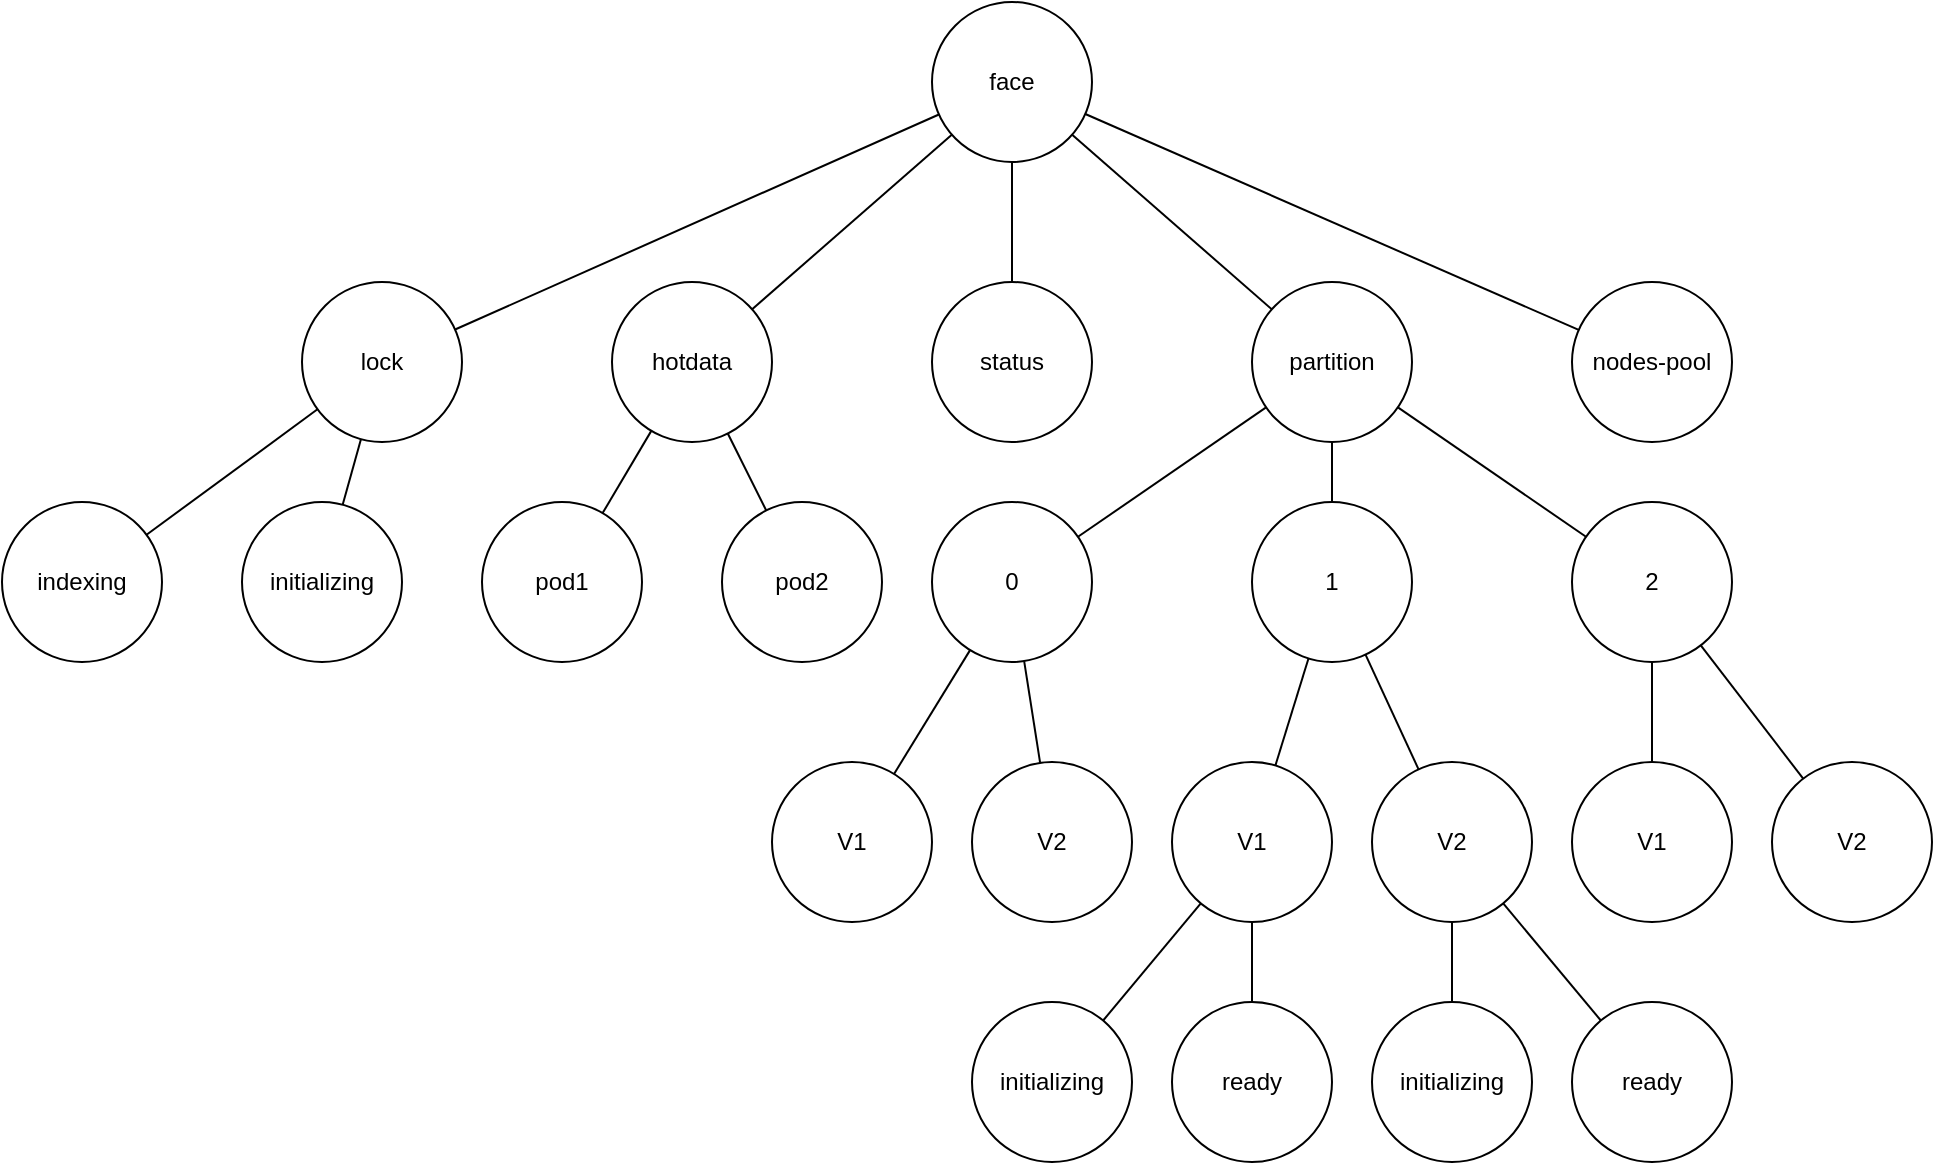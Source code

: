 <mxfile version="17.2.1" type="github" pages="5">
  <diagram id="ggRIh1Yd6XoYF3ta6GQ2" name="zk-structure">
    <mxGraphModel dx="1422" dy="752" grid="1" gridSize="10" guides="1" tooltips="1" connect="1" arrows="1" fold="1" page="1" pageScale="1" pageWidth="1169" pageHeight="827" math="0" shadow="0">
      <root>
        <mxCell id="0" />
        <mxCell id="1" parent="0" />
        <mxCell id="4fFtL_55b3TJvYWZb8gH-5" value="" style="rounded=0;orthogonalLoop=1;jettySize=auto;html=1;endArrow=none;endFill=0;" parent="1" source="4fFtL_55b3TJvYWZb8gH-1" target="4fFtL_55b3TJvYWZb8gH-2" edge="1">
          <mxGeometry relative="1" as="geometry" />
        </mxCell>
        <mxCell id="4fFtL_55b3TJvYWZb8gH-1" value="face" style="ellipse;whiteSpace=wrap;html=1;aspect=fixed;" parent="1" vertex="1">
          <mxGeometry x="525" y="200" width="80" height="80" as="geometry" />
        </mxCell>
        <mxCell id="4fFtL_55b3TJvYWZb8gH-2" value="lock" style="ellipse;whiteSpace=wrap;html=1;aspect=fixed;" parent="1" vertex="1">
          <mxGeometry x="210" y="340" width="80" height="80" as="geometry" />
        </mxCell>
        <mxCell id="4fFtL_55b3TJvYWZb8gH-3" value="partition" style="ellipse;whiteSpace=wrap;html=1;aspect=fixed;" parent="1" vertex="1">
          <mxGeometry x="685" y="340" width="80" height="80" as="geometry" />
        </mxCell>
        <mxCell id="4fFtL_55b3TJvYWZb8gH-4" value="initializing" style="ellipse;whiteSpace=wrap;html=1;aspect=fixed;" parent="1" vertex="1">
          <mxGeometry x="180" y="450" width="80" height="80" as="geometry" />
        </mxCell>
        <mxCell id="4fFtL_55b3TJvYWZb8gH-6" value="" style="rounded=0;orthogonalLoop=1;jettySize=auto;html=1;endArrow=none;endFill=0;" parent="1" source="4fFtL_55b3TJvYWZb8gH-1" target="4fFtL_55b3TJvYWZb8gH-3" edge="1">
          <mxGeometry relative="1" as="geometry">
            <mxPoint x="472.897" y="283.98" as="sourcePoint" />
            <mxPoint x="434.964" y="345.934" as="targetPoint" />
          </mxGeometry>
        </mxCell>
        <mxCell id="4fFtL_55b3TJvYWZb8gH-7" value="" style="rounded=0;orthogonalLoop=1;jettySize=auto;html=1;endArrow=none;endFill=0;" parent="1" source="4fFtL_55b3TJvYWZb8gH-4" target="4fFtL_55b3TJvYWZb8gH-2" edge="1">
          <mxGeometry relative="1" as="geometry">
            <mxPoint x="472.897" y="283.98" as="sourcePoint" />
            <mxPoint x="434.964" y="345.934" as="targetPoint" />
          </mxGeometry>
        </mxCell>
        <mxCell id="4fFtL_55b3TJvYWZb8gH-10" value="0" style="ellipse;whiteSpace=wrap;html=1;aspect=fixed;" parent="1" vertex="1">
          <mxGeometry x="525" y="450" width="80" height="80" as="geometry" />
        </mxCell>
        <mxCell id="4fFtL_55b3TJvYWZb8gH-11" value="" style="rounded=0;orthogonalLoop=1;jettySize=auto;html=1;endArrow=none;endFill=0;" parent="1" source="4fFtL_55b3TJvYWZb8gH-10" target="4fFtL_55b3TJvYWZb8gH-3" edge="1">
          <mxGeometry relative="1" as="geometry">
            <mxPoint x="474.154" y="485.27" as="sourcePoint" />
            <mxPoint x="433.846" y="414.73" as="targetPoint" />
          </mxGeometry>
        </mxCell>
        <mxCell id="4fFtL_55b3TJvYWZb8gH-12" value="1" style="ellipse;whiteSpace=wrap;html=1;aspect=fixed;" parent="1" vertex="1">
          <mxGeometry x="685" y="450" width="80" height="80" as="geometry" />
        </mxCell>
        <mxCell id="4fFtL_55b3TJvYWZb8gH-13" value="" style="rounded=0;orthogonalLoop=1;jettySize=auto;html=1;endArrow=none;endFill=0;" parent="1" source="4fFtL_55b3TJvYWZb8gH-12" target="4fFtL_55b3TJvYWZb8gH-3" edge="1">
          <mxGeometry relative="1" as="geometry">
            <mxPoint x="697.823" y="482.265" as="sourcePoint" />
            <mxPoint x="775.187" y="407.746" as="targetPoint" />
          </mxGeometry>
        </mxCell>
        <mxCell id="4fFtL_55b3TJvYWZb8gH-14" value="2" style="ellipse;whiteSpace=wrap;html=1;aspect=fixed;" parent="1" vertex="1">
          <mxGeometry x="845" y="450" width="80" height="80" as="geometry" />
        </mxCell>
        <mxCell id="4fFtL_55b3TJvYWZb8gH-15" value="" style="rounded=0;orthogonalLoop=1;jettySize=auto;html=1;endArrow=none;endFill=0;" parent="1" source="4fFtL_55b3TJvYWZb8gH-14" target="4fFtL_55b3TJvYWZb8gH-3" edge="1">
          <mxGeometry relative="1" as="geometry">
            <mxPoint x="818.282" y="470.411" as="sourcePoint" />
            <mxPoint x="810.082" y="419.535" as="targetPoint" />
          </mxGeometry>
        </mxCell>
        <mxCell id="4fFtL_55b3TJvYWZb8gH-16" value="V1" style="ellipse;whiteSpace=wrap;html=1;aspect=fixed;" parent="1" vertex="1">
          <mxGeometry x="445" y="580" width="80" height="80" as="geometry" />
        </mxCell>
        <mxCell id="4fFtL_55b3TJvYWZb8gH-17" value="" style="rounded=0;orthogonalLoop=1;jettySize=auto;html=1;endArrow=none;endFill=0;" parent="1" source="4fFtL_55b3TJvYWZb8gH-16" target="4fFtL_55b3TJvYWZb8gH-10" edge="1">
          <mxGeometry relative="1" as="geometry">
            <mxPoint x="697.823" y="482.265" as="sourcePoint" />
            <mxPoint x="775.187" y="407.746" as="targetPoint" />
          </mxGeometry>
        </mxCell>
        <mxCell id="4fFtL_55b3TJvYWZb8gH-18" value="V2" style="ellipse;whiteSpace=wrap;html=1;aspect=fixed;" parent="1" vertex="1">
          <mxGeometry x="545" y="580" width="80" height="80" as="geometry" />
        </mxCell>
        <mxCell id="4fFtL_55b3TJvYWZb8gH-19" value="" style="rounded=0;orthogonalLoop=1;jettySize=auto;html=1;endArrow=none;endFill=0;" parent="1" source="4fFtL_55b3TJvYWZb8gH-18" target="4fFtL_55b3TJvYWZb8gH-10" edge="1">
          <mxGeometry relative="1" as="geometry">
            <mxPoint x="603.941" y="597.956" as="sourcePoint" />
            <mxPoint x="645.172" y="542.128" as="targetPoint" />
          </mxGeometry>
        </mxCell>
        <mxCell id="4fFtL_55b3TJvYWZb8gH-20" value="V1" style="ellipse;whiteSpace=wrap;html=1;aspect=fixed;" parent="1" vertex="1">
          <mxGeometry x="645" y="580" width="80" height="80" as="geometry" />
        </mxCell>
        <mxCell id="4fFtL_55b3TJvYWZb8gH-21" value="V2" style="ellipse;whiteSpace=wrap;html=1;aspect=fixed;" parent="1" vertex="1">
          <mxGeometry x="745" y="580" width="80" height="80" as="geometry" />
        </mxCell>
        <mxCell id="4fFtL_55b3TJvYWZb8gH-22" value="" style="rounded=0;orthogonalLoop=1;jettySize=auto;html=1;endArrow=none;endFill=0;" parent="1" source="4fFtL_55b3TJvYWZb8gH-20" target="4fFtL_55b3TJvYWZb8gH-12" edge="1">
          <mxGeometry relative="1" as="geometry">
            <mxPoint x="442.082" y="600.563" as="sourcePoint" />
            <mxPoint x="507.869" y="529.392" as="targetPoint" />
          </mxGeometry>
        </mxCell>
        <mxCell id="4fFtL_55b3TJvYWZb8gH-23" value="" style="rounded=0;orthogonalLoop=1;jettySize=auto;html=1;endArrow=none;endFill=0;" parent="1" source="4fFtL_55b3TJvYWZb8gH-21" target="4fFtL_55b3TJvYWZb8gH-12" edge="1">
          <mxGeometry relative="1" as="geometry">
            <mxPoint x="535" y="590" as="sourcePoint" />
            <mxPoint x="535" y="540" as="targetPoint" />
          </mxGeometry>
        </mxCell>
        <mxCell id="4fFtL_55b3TJvYWZb8gH-24" value="V1" style="ellipse;whiteSpace=wrap;html=1;aspect=fixed;" parent="1" vertex="1">
          <mxGeometry x="845" y="580" width="80" height="80" as="geometry" />
        </mxCell>
        <mxCell id="4fFtL_55b3TJvYWZb8gH-25" value="V2" style="ellipse;whiteSpace=wrap;html=1;aspect=fixed;" parent="1" vertex="1">
          <mxGeometry x="945" y="580" width="80" height="80" as="geometry" />
        </mxCell>
        <mxCell id="4fFtL_55b3TJvYWZb8gH-26" value="" style="rounded=0;orthogonalLoop=1;jettySize=auto;html=1;endArrow=none;endFill=0;" parent="1" source="4fFtL_55b3TJvYWZb8gH-24" target="4fFtL_55b3TJvYWZb8gH-14" edge="1">
          <mxGeometry relative="1" as="geometry">
            <mxPoint x="665.201" y="591.323" as="sourcePoint" />
            <mxPoint x="679.601" y="538.625" as="targetPoint" />
          </mxGeometry>
        </mxCell>
        <mxCell id="4fFtL_55b3TJvYWZb8gH-27" value="" style="rounded=0;orthogonalLoop=1;jettySize=auto;html=1;endArrow=none;endFill=0;" parent="1" source="4fFtL_55b3TJvYWZb8gH-25" target="4fFtL_55b3TJvYWZb8gH-14" edge="1">
          <mxGeometry relative="1" as="geometry">
            <mxPoint x="753.054" y="596.558" as="sourcePoint" />
            <mxPoint x="711.89" y="533.479" as="targetPoint" />
          </mxGeometry>
        </mxCell>
        <mxCell id="4fFtL_55b3TJvYWZb8gH-28" value="nodes-pool" style="ellipse;whiteSpace=wrap;html=1;aspect=fixed;" parent="1" vertex="1">
          <mxGeometry x="845" y="340" width="80" height="80" as="geometry" />
        </mxCell>
        <mxCell id="4fFtL_55b3TJvYWZb8gH-29" value="" style="rounded=0;orthogonalLoop=1;jettySize=auto;html=1;endArrow=none;endFill=0;" parent="1" source="4fFtL_55b3TJvYWZb8gH-1" target="4fFtL_55b3TJvYWZb8gH-28" edge="1">
          <mxGeometry relative="1" as="geometry">
            <mxPoint x="549.037" y="280.429" as="sourcePoint" />
            <mxPoint x="481.032" y="359.63" as="targetPoint" />
          </mxGeometry>
        </mxCell>
        <mxCell id="vDX_VAeB3Gv7MbY2xDfk-1" value="status" style="ellipse;whiteSpace=wrap;html=1;aspect=fixed;" parent="1" vertex="1">
          <mxGeometry x="525" y="340" width="80" height="80" as="geometry" />
        </mxCell>
        <mxCell id="vDX_VAeB3Gv7MbY2xDfk-2" value="" style="rounded=0;orthogonalLoop=1;jettySize=auto;html=1;endArrow=none;endFill=0;" parent="1" source="vDX_VAeB3Gv7MbY2xDfk-1" target="4fFtL_55b3TJvYWZb8gH-1" edge="1">
          <mxGeometry relative="1" as="geometry">
            <mxPoint x="386.095" y="469.684" as="sourcePoint" />
            <mxPoint x="428.855" y="420.273" as="targetPoint" />
          </mxGeometry>
        </mxCell>
        <mxCell id="Ri_DD8MLibDZNiQe-Uxg-1" value="hotdata" style="ellipse;whiteSpace=wrap;html=1;aspect=fixed;" parent="1" vertex="1">
          <mxGeometry x="365" y="340" width="80" height="80" as="geometry" />
        </mxCell>
        <mxCell id="Ri_DD8MLibDZNiQe-Uxg-2" value="" style="endArrow=none;html=1;rounded=0;" parent="1" source="Ri_DD8MLibDZNiQe-Uxg-1" target="4fFtL_55b3TJvYWZb8gH-1" edge="1">
          <mxGeometry width="50" height="50" relative="1" as="geometry">
            <mxPoint x="165" y="210" as="sourcePoint" />
            <mxPoint x="215" y="160" as="targetPoint" />
          </mxGeometry>
        </mxCell>
        <mxCell id="Ri_DD8MLibDZNiQe-Uxg-3" value="pod1" style="ellipse;whiteSpace=wrap;html=1;aspect=fixed;" parent="1" vertex="1">
          <mxGeometry x="300" y="450" width="80" height="80" as="geometry" />
        </mxCell>
        <mxCell id="Ri_DD8MLibDZNiQe-Uxg-4" value="pod2" style="ellipse;whiteSpace=wrap;html=1;aspect=fixed;" parent="1" vertex="1">
          <mxGeometry x="420" y="450" width="80" height="80" as="geometry" />
        </mxCell>
        <mxCell id="Ri_DD8MLibDZNiQe-Uxg-5" value="" style="endArrow=none;html=1;rounded=0;" parent="1" source="Ri_DD8MLibDZNiQe-Uxg-3" target="Ri_DD8MLibDZNiQe-Uxg-1" edge="1">
          <mxGeometry width="50" height="50" relative="1" as="geometry">
            <mxPoint x="-205" y="320" as="sourcePoint" />
            <mxPoint x="-155" y="270" as="targetPoint" />
          </mxGeometry>
        </mxCell>
        <mxCell id="Ri_DD8MLibDZNiQe-Uxg-6" value="" style="endArrow=none;html=1;rounded=0;" parent="1" source="Ri_DD8MLibDZNiQe-Uxg-4" target="Ri_DD8MLibDZNiQe-Uxg-1" edge="1">
          <mxGeometry width="50" height="50" relative="1" as="geometry">
            <mxPoint x="-133.567" y="475.261" as="sourcePoint" />
            <mxPoint x="-56.453" y="414.713" as="targetPoint" />
          </mxGeometry>
        </mxCell>
        <mxCell id="-4y_j1CAv0wytyzYK0F6-1" value="indexing" style="ellipse;whiteSpace=wrap;html=1;aspect=fixed;" vertex="1" parent="1">
          <mxGeometry x="60" y="450" width="80" height="80" as="geometry" />
        </mxCell>
        <mxCell id="-4y_j1CAv0wytyzYK0F6-2" value="" style="rounded=0;orthogonalLoop=1;jettySize=auto;html=1;endArrow=none;endFill=0;" edge="1" parent="1" source="-4y_j1CAv0wytyzYK0F6-1" target="4fFtL_55b3TJvYWZb8gH-2">
          <mxGeometry relative="1" as="geometry">
            <mxPoint x="240.34" y="461.36" as="sourcePoint" />
            <mxPoint x="249.475" y="428.591" as="targetPoint" />
          </mxGeometry>
        </mxCell>
        <mxCell id="ZHRyAnmGZnspzAi3rqCs-3" value="initializing" style="ellipse;whiteSpace=wrap;html=1;aspect=fixed;" vertex="1" parent="1">
          <mxGeometry x="545" y="700" width="80" height="80" as="geometry" />
        </mxCell>
        <mxCell id="ZHRyAnmGZnspzAi3rqCs-4" value="ready" style="ellipse;whiteSpace=wrap;html=1;aspect=fixed;" vertex="1" parent="1">
          <mxGeometry x="645" y="700" width="80" height="80" as="geometry" />
        </mxCell>
        <mxCell id="ZHRyAnmGZnspzAi3rqCs-5" value="initializing" style="ellipse;whiteSpace=wrap;html=1;aspect=fixed;" vertex="1" parent="1">
          <mxGeometry x="745" y="700" width="80" height="80" as="geometry" />
        </mxCell>
        <mxCell id="ZHRyAnmGZnspzAi3rqCs-6" value="ready" style="ellipse;whiteSpace=wrap;html=1;aspect=fixed;" vertex="1" parent="1">
          <mxGeometry x="845" y="700" width="80" height="80" as="geometry" />
        </mxCell>
        <mxCell id="ZHRyAnmGZnspzAi3rqCs-7" value="" style="rounded=0;orthogonalLoop=1;jettySize=auto;html=1;endArrow=none;endFill=0;" edge="1" parent="1" source="ZHRyAnmGZnspzAi3rqCs-3" target="4fFtL_55b3TJvYWZb8gH-20">
          <mxGeometry relative="1" as="geometry">
            <mxPoint x="516.103" y="596.02" as="sourcePoint" />
            <mxPoint x="554.036" y="534.066" as="targetPoint" />
          </mxGeometry>
        </mxCell>
        <mxCell id="ZHRyAnmGZnspzAi3rqCs-8" value="" style="rounded=0;orthogonalLoop=1;jettySize=auto;html=1;endArrow=none;endFill=0;" edge="1" parent="1" source="ZHRyAnmGZnspzAi3rqCs-4" target="4fFtL_55b3TJvYWZb8gH-20">
          <mxGeometry relative="1" as="geometry">
            <mxPoint x="620.573" y="719.243" as="sourcePoint" />
            <mxPoint x="669.393" y="660.729" as="targetPoint" />
          </mxGeometry>
        </mxCell>
        <mxCell id="ZHRyAnmGZnspzAi3rqCs-9" value="" style="rounded=0;orthogonalLoop=1;jettySize=auto;html=1;endArrow=none;endFill=0;" edge="1" parent="1" source="ZHRyAnmGZnspzAi3rqCs-5" target="4fFtL_55b3TJvYWZb8gH-21">
          <mxGeometry relative="1" as="geometry">
            <mxPoint x="695" y="710" as="sourcePoint" />
            <mxPoint x="695" y="670" as="targetPoint" />
          </mxGeometry>
        </mxCell>
        <mxCell id="ZHRyAnmGZnspzAi3rqCs-10" value="" style="rounded=0;orthogonalLoop=1;jettySize=auto;html=1;endArrow=none;endFill=0;" edge="1" parent="1" source="ZHRyAnmGZnspzAi3rqCs-6" target="4fFtL_55b3TJvYWZb8gH-21">
          <mxGeometry relative="1" as="geometry">
            <mxPoint x="795" y="710" as="sourcePoint" />
            <mxPoint x="795" y="670" as="targetPoint" />
          </mxGeometry>
        </mxCell>
      </root>
    </mxGraphModel>
  </diagram>
  <diagram id="j3t2g5V5ho7acekfVRub" name="architecture">
    <mxGraphModel dx="1422" dy="752" grid="1" gridSize="10" guides="1" tooltips="1" connect="1" arrows="1" fold="1" page="1" pageScale="1" pageWidth="1654" pageHeight="1169" math="0" shadow="0">
      <root>
        <mxCell id="0" />
        <mxCell id="1" parent="0" />
        <mxCell id="SEHMqhozJEpaW9w9JJqp-1" value="Query" style="shape=flexArrow;endArrow=classic;html=1;rounded=0;startArrow=block;fillColor=#ffff88;strokeColor=#36393d;sketch=0;shadow=0;" parent="1" source="SEHMqhozJEpaW9w9JJqp-7" target="SEHMqhozJEpaW9w9JJqp-3" edge="1">
          <mxGeometry y="10" width="50" height="50" relative="1" as="geometry">
            <mxPoint x="780" y="480" as="sourcePoint" />
            <mxPoint x="330" y="830" as="targetPoint" />
            <mxPoint as="offset" />
          </mxGeometry>
        </mxCell>
        <mxCell id="SEHMqhozJEpaW9w9JJqp-2" value="Request" style="shape=flexArrow;endArrow=classic;html=1;rounded=0;startArrow=block;fillColor=#ffff88;strokeColor=#36393d;sketch=0;shadow=0;entryX=0.5;entryY=0;entryDx=0;entryDy=0;" parent="1" source="SEHMqhozJEpaW9w9JJqp-4" target="SEHMqhozJEpaW9w9JJqp-7" edge="1">
          <mxGeometry y="10" width="50" height="50" relative="1" as="geometry">
            <mxPoint x="800" y="482" as="sourcePoint" />
            <mxPoint x="800" y="550" as="targetPoint" />
            <mxPoint as="offset" />
          </mxGeometry>
        </mxCell>
        <mxCell id="SEHMqhozJEpaW9w9JJqp-3" value="Data Worker Cluster" style="rounded=1;whiteSpace=wrap;html=1;labelPosition=center;verticalLabelPosition=top;align=center;verticalAlign=bottom;fillColor=#FFFFCC;strokeColor=#d79b00;gradientColor=#CCFFCC;" parent="1" vertex="1">
          <mxGeometry x="320" y="540" width="940" height="560" as="geometry" />
        </mxCell>
        <mxCell id="SEHMqhozJEpaW9w9JJqp-4" value="" style="outlineConnect=0;dashed=0;verticalLabelPosition=bottom;verticalAlign=top;align=center;html=1;shape=mxgraph.aws3.user;fillColor=#D2D3D3;gradientColor=none;" parent="1" vertex="1">
          <mxGeometry x="767.5" y="180" width="45" height="63" as="geometry" />
        </mxCell>
        <mxCell id="SEHMqhozJEpaW9w9JJqp-5" value="Hot Data" style="rounded=1;whiteSpace=wrap;html=1;labelPosition=center;verticalLabelPosition=top;align=center;verticalAlign=bottom;fillColor=#e6d0de;gradientColor=#d5739d;strokeColor=#996185;" parent="1" vertex="1">
          <mxGeometry x="1090" y="560" width="150" height="510" as="geometry" />
        </mxCell>
        <mxCell id="SEHMqhozJEpaW9w9JJqp-6" value="" style="group;labelPosition=center;verticalLabelPosition=top;align=center;verticalAlign=bottom;whiteSpace=wrap;" parent="1" vertex="1" connectable="0">
          <mxGeometry x="320" y="315" width="940" height="140" as="geometry" />
        </mxCell>
        <mxCell id="SEHMqhozJEpaW9w9JJqp-7" value="Data Combiner Cluster" style="rounded=1;whiteSpace=wrap;html=1;labelPosition=center;verticalLabelPosition=top;align=center;verticalAlign=bottom;fillColor=#fff2cc;gradientColor=#ffd966;strokeColor=#d6b656;" parent="SEHMqhozJEpaW9w9JJqp-6" vertex="1">
          <mxGeometry width="940" height="140" as="geometry" />
        </mxCell>
        <mxCell id="SEHMqhozJEpaW9w9JJqp-8" value="Combiner-1" style="rounded=1;whiteSpace=wrap;html=1;fillColor=#ffff88;strokeColor=#36393d;" parent="SEHMqhozJEpaW9w9JJqp-6" vertex="1">
          <mxGeometry x="30" y="40" width="120" height="60" as="geometry" />
        </mxCell>
        <mxCell id="SEHMqhozJEpaW9w9JJqp-9" value="&lt;div&gt;Combiner-2&lt;/div&gt;" style="rounded=1;whiteSpace=wrap;html=1;fillColor=#ffff88;strokeColor=#36393d;" parent="SEHMqhozJEpaW9w9JJqp-6" vertex="1">
          <mxGeometry x="220" y="40" width="120" height="60" as="geometry" />
        </mxCell>
        <mxCell id="SEHMqhozJEpaW9w9JJqp-10" value="&lt;div&gt;Combiner-N&lt;/div&gt;" style="rounded=1;whiteSpace=wrap;html=1;fillColor=#ffff88;strokeColor=#36393d;" parent="SEHMqhozJEpaW9w9JJqp-6" vertex="1">
          <mxGeometry x="790" y="40" width="120" height="60" as="geometry" />
        </mxCell>
        <mxCell id="SEHMqhozJEpaW9w9JJqp-11" value="&lt;div&gt;Combiner-3&lt;/div&gt;" style="rounded=1;whiteSpace=wrap;html=1;fillColor=#ffff88;strokeColor=#36393d;" parent="SEHMqhozJEpaW9w9JJqp-6" vertex="1">
          <mxGeometry x="410" y="40" width="120" height="60" as="geometry" />
        </mxCell>
        <mxCell id="SEHMqhozJEpaW9w9JJqp-12" value="......." style="rounded=1;whiteSpace=wrap;html=1;fillColor=#ffff88;strokeColor=#36393d;" parent="SEHMqhozJEpaW9w9JJqp-6" vertex="1">
          <mxGeometry x="600" y="40" width="120" height="60" as="geometry" />
        </mxCell>
        <mxCell id="SEHMqhozJEpaW9w9JJqp-13" value="" style="group" parent="1" vertex="1" connectable="0">
          <mxGeometry x="70" y="540" width="150" height="560" as="geometry" />
        </mxCell>
        <mxCell id="SEHMqhozJEpaW9w9JJqp-14" value="Master Cluster" style="rounded=1;whiteSpace=wrap;html=1;labelPosition=center;verticalLabelPosition=top;align=center;verticalAlign=bottom;fillColor=#d5e8d4;gradientColor=#97d077;strokeColor=#82b366;" parent="SEHMqhozJEpaW9w9JJqp-13" vertex="1">
          <mxGeometry width="150" height="560" as="geometry" />
        </mxCell>
        <mxCell id="SEHMqhozJEpaW9w9JJqp-15" value="Master Pod1" style="rounded=1;whiteSpace=wrap;html=1;fillColor=#cdeb8b;strokeColor=#36393d;" parent="SEHMqhozJEpaW9w9JJqp-13" vertex="1">
          <mxGeometry x="17.5" y="32.941" width="115" height="98.824" as="geometry" />
        </mxCell>
        <mxCell id="SEHMqhozJEpaW9w9JJqp-16" value="Master Pod2" style="rounded=1;whiteSpace=wrap;html=1;fillColor=#cdeb8b;strokeColor=#36393d;" parent="SEHMqhozJEpaW9w9JJqp-13" vertex="1">
          <mxGeometry x="17.5" y="164.706" width="115" height="98.824" as="geometry" />
        </mxCell>
        <mxCell id="SEHMqhozJEpaW9w9JJqp-17" value="Master Pod..." style="rounded=1;whiteSpace=wrap;html=1;fillColor=#cdeb8b;strokeColor=#36393d;" parent="SEHMqhozJEpaW9w9JJqp-13" vertex="1">
          <mxGeometry x="17.5" y="296.471" width="115" height="98.824" as="geometry" />
        </mxCell>
        <mxCell id="SEHMqhozJEpaW9w9JJqp-18" value="Master PodN" style="rounded=1;whiteSpace=wrap;html=1;fillColor=#cdeb8b;strokeColor=#36393d;" parent="SEHMqhozJEpaW9w9JJqp-13" vertex="1">
          <mxGeometry x="17.5" y="428.235" width="115" height="98.824" as="geometry" />
        </mxCell>
        <mxCell id="SEHMqhozJEpaW9w9JJqp-19" value="Hot Data Worker 1" style="rounded=1;whiteSpace=wrap;html=1;fillColor=#fad9d5;strokeColor=#ae4132;" parent="1" vertex="1">
          <mxGeometry x="1105" y="590" width="120" height="60" as="geometry" />
        </mxCell>
        <mxCell id="SEHMqhozJEpaW9w9JJqp-20" value="Hot Data Worker 2" style="rounded=1;whiteSpace=wrap;html=1;fillColor=#fad9d5;strokeColor=#ae4132;" parent="1" vertex="1">
          <mxGeometry x="1105" y="723" width="120" height="60" as="geometry" />
        </mxCell>
        <mxCell id="SEHMqhozJEpaW9w9JJqp-21" value="Hot Data Worker ..." style="rounded=1;whiteSpace=wrap;html=1;fillColor=#fad9d5;strokeColor=#ae4132;" parent="1" vertex="1">
          <mxGeometry x="1105" y="857" width="120" height="60" as="geometry" />
        </mxCell>
        <mxCell id="SEHMqhozJEpaW9w9JJqp-22" value="Hot Data Worker N" style="rounded=1;whiteSpace=wrap;html=1;fillColor=#fad9d5;strokeColor=#ae4132;" parent="1" vertex="1">
          <mxGeometry x="1105" y="990" width="120" height="60" as="geometry" />
        </mxCell>
        <mxCell id="SEHMqhozJEpaW9w9JJqp-23" value="Cold Data" style="rounded=1;whiteSpace=wrap;html=1;labelPosition=center;verticalLabelPosition=top;align=center;verticalAlign=bottom;fillColor=#dae8fc;gradientColor=#7ea6e0;strokeColor=#6c8ebf;" parent="1" vertex="1">
          <mxGeometry x="340" y="560" width="740" height="510" as="geometry" />
        </mxCell>
        <mxCell id="SEHMqhozJEpaW9w9JJqp-24" value="" style="group" parent="1" vertex="1" connectable="0">
          <mxGeometry x="720" y="590" width="160" height="460" as="geometry" />
        </mxCell>
        <mxCell id="SEHMqhozJEpaW9w9JJqp-25" value="Partition ..." style="rounded=1;whiteSpace=wrap;html=1;labelPosition=center;verticalLabelPosition=top;align=center;verticalAlign=bottom;" parent="SEHMqhozJEpaW9w9JJqp-24" vertex="1">
          <mxGeometry width="160" height="460" as="geometry" />
        </mxCell>
        <mxCell id="SEHMqhozJEpaW9w9JJqp-26" value="" style="group;fillColor=none;strokeColor=none;" parent="SEHMqhozJEpaW9w9JJqp-24" vertex="1" connectable="0">
          <mxGeometry x="10" y="29" width="140" height="90" as="geometry" />
        </mxCell>
        <mxCell id="SEHMqhozJEpaW9w9JJqp-27" value="Computing Server-...A" style="rounded=1;whiteSpace=wrap;html=1;labelPosition=center;verticalLabelPosition=top;align=center;verticalAlign=bottom;fillColor=#b1ddf0;strokeColor=#10739e;" parent="SEHMqhozJEpaW9w9JJqp-26" vertex="1">
          <mxGeometry width="140" height="90" as="geometry" />
        </mxCell>
        <mxCell id="SEHMqhozJEpaW9w9JJqp-28" value="Faiss" style="rounded=1;whiteSpace=wrap;html=1;fillColor=#e1d5e7;strokeColor=#9673a6;" parent="SEHMqhozJEpaW9w9JJqp-26" vertex="1">
          <mxGeometry x="20" y="50" width="100" height="30" as="geometry" />
        </mxCell>
        <mxCell id="SEHMqhozJEpaW9w9JJqp-29" value="WebAPI" style="rounded=1;whiteSpace=wrap;html=1;fillColor=#dae8fc;strokeColor=#6c8ebf;" parent="SEHMqhozJEpaW9w9JJqp-26" vertex="1">
          <mxGeometry x="20" y="10" width="100" height="30" as="geometry" />
        </mxCell>
        <mxCell id="SEHMqhozJEpaW9w9JJqp-30" value="" style="group;fillColor=none;strokeColor=none;" parent="SEHMqhozJEpaW9w9JJqp-24" vertex="1" connectable="0">
          <mxGeometry x="10" y="140" width="140" height="90" as="geometry" />
        </mxCell>
        <mxCell id="SEHMqhozJEpaW9w9JJqp-31" value="Computing Server-...B" style="rounded=1;whiteSpace=wrap;html=1;labelPosition=center;verticalLabelPosition=top;align=center;verticalAlign=bottom;fillColor=#b1ddf0;strokeColor=#10739e;" parent="SEHMqhozJEpaW9w9JJqp-30" vertex="1">
          <mxGeometry width="140" height="90" as="geometry" />
        </mxCell>
        <mxCell id="SEHMqhozJEpaW9w9JJqp-32" value="Faiss" style="rounded=1;whiteSpace=wrap;html=1;fillColor=#e1d5e7;strokeColor=#9673a6;" parent="SEHMqhozJEpaW9w9JJqp-30" vertex="1">
          <mxGeometry x="20" y="50" width="100" height="30" as="geometry" />
        </mxCell>
        <mxCell id="SEHMqhozJEpaW9w9JJqp-33" value="WebAPI" style="rounded=1;whiteSpace=wrap;html=1;fillColor=#dae8fc;strokeColor=#6c8ebf;" parent="SEHMqhozJEpaW9w9JJqp-30" vertex="1">
          <mxGeometry x="20" y="10" width="100" height="30" as="geometry" />
        </mxCell>
        <mxCell id="SEHMqhozJEpaW9w9JJqp-34" value="" style="group;fillColor=#b1ddf0;strokeColor=#10739e;gradientColor=none;rounded=1;" parent="SEHMqhozJEpaW9w9JJqp-24" vertex="1" connectable="0">
          <mxGeometry x="10" y="250" width="140" height="90" as="geometry" />
        </mxCell>
        <mxCell id="SEHMqhozJEpaW9w9JJqp-35" value="Computing Server-......" style="rounded=1;whiteSpace=wrap;html=1;labelPosition=center;verticalLabelPosition=top;align=center;verticalAlign=bottom;strokeColor=none;fillColor=none;" parent="SEHMqhozJEpaW9w9JJqp-34" vertex="1">
          <mxGeometry width="140" height="90" as="geometry" />
        </mxCell>
        <mxCell id="SEHMqhozJEpaW9w9JJqp-36" value="Faiss" style="rounded=1;whiteSpace=wrap;html=1;fillColor=#e1d5e7;strokeColor=#9673a6;" parent="SEHMqhozJEpaW9w9JJqp-34" vertex="1">
          <mxGeometry x="20" y="50" width="100" height="30" as="geometry" />
        </mxCell>
        <mxCell id="SEHMqhozJEpaW9w9JJqp-37" value="WebAPI" style="rounded=1;whiteSpace=wrap;html=1;fillColor=#dae8fc;strokeColor=#6c8ebf;" parent="SEHMqhozJEpaW9w9JJqp-34" vertex="1">
          <mxGeometry x="20" y="10" width="100" height="30" as="geometry" />
        </mxCell>
        <mxCell id="SEHMqhozJEpaW9w9JJqp-38" value="" style="group" parent="SEHMqhozJEpaW9w9JJqp-24" vertex="1" connectable="0">
          <mxGeometry x="10" y="360" width="140" height="90" as="geometry" />
        </mxCell>
        <mxCell id="SEHMqhozJEpaW9w9JJqp-39" value="Computing Server-...Z" style="rounded=1;whiteSpace=wrap;html=1;labelPosition=center;verticalLabelPosition=top;align=center;verticalAlign=bottom;fillColor=#b1ddf0;strokeColor=#10739e;" parent="SEHMqhozJEpaW9w9JJqp-38" vertex="1">
          <mxGeometry width="140" height="90" as="geometry" />
        </mxCell>
        <mxCell id="SEHMqhozJEpaW9w9JJqp-40" value="Faiss" style="rounded=1;whiteSpace=wrap;html=1;fillColor=#e1d5e7;strokeColor=#9673a6;" parent="SEHMqhozJEpaW9w9JJqp-38" vertex="1">
          <mxGeometry x="20" y="50" width="100" height="30" as="geometry" />
        </mxCell>
        <mxCell id="SEHMqhozJEpaW9w9JJqp-41" value="WebAPI" style="rounded=1;whiteSpace=wrap;html=1;fillColor=#dae8fc;strokeColor=#6c8ebf;" parent="SEHMqhozJEpaW9w9JJqp-38" vertex="1">
          <mxGeometry x="20" y="10" width="100" height="30" as="geometry" />
        </mxCell>
        <mxCell id="SEHMqhozJEpaW9w9JJqp-42" value="" style="group" parent="1" vertex="1" connectable="0">
          <mxGeometry x="900" y="590" width="160" height="460" as="geometry" />
        </mxCell>
        <mxCell id="SEHMqhozJEpaW9w9JJqp-43" value="Partition N" style="rounded=1;whiteSpace=wrap;html=1;labelPosition=center;verticalLabelPosition=top;align=center;verticalAlign=bottom;" parent="SEHMqhozJEpaW9w9JJqp-42" vertex="1">
          <mxGeometry width="160" height="460" as="geometry" />
        </mxCell>
        <mxCell id="SEHMqhozJEpaW9w9JJqp-44" value="" style="group" parent="SEHMqhozJEpaW9w9JJqp-42" vertex="1" connectable="0">
          <mxGeometry x="10" y="30" width="140" height="90" as="geometry" />
        </mxCell>
        <mxCell id="SEHMqhozJEpaW9w9JJqp-45" value="Computing Server-NA" style="rounded=1;whiteSpace=wrap;html=1;labelPosition=center;verticalLabelPosition=top;align=center;verticalAlign=bottom;fillColor=#b1ddf0;strokeColor=#10739e;" parent="SEHMqhozJEpaW9w9JJqp-44" vertex="1">
          <mxGeometry width="140" height="90" as="geometry" />
        </mxCell>
        <mxCell id="SEHMqhozJEpaW9w9JJqp-46" value="Faiss" style="rounded=1;whiteSpace=wrap;html=1;fillColor=#e1d5e7;strokeColor=#9673a6;" parent="SEHMqhozJEpaW9w9JJqp-44" vertex="1">
          <mxGeometry x="20" y="50" width="100" height="30" as="geometry" />
        </mxCell>
        <mxCell id="SEHMqhozJEpaW9w9JJqp-47" value="WebAPI" style="rounded=1;whiteSpace=wrap;html=1;fillColor=#dae8fc;strokeColor=#6c8ebf;" parent="SEHMqhozJEpaW9w9JJqp-44" vertex="1">
          <mxGeometry x="20" y="10" width="100" height="30" as="geometry" />
        </mxCell>
        <mxCell id="SEHMqhozJEpaW9w9JJqp-48" value="" style="group" parent="SEHMqhozJEpaW9w9JJqp-42" vertex="1" connectable="0">
          <mxGeometry x="10" y="140" width="140" height="90" as="geometry" />
        </mxCell>
        <mxCell id="SEHMqhozJEpaW9w9JJqp-49" value="Computing Server-NB" style="rounded=1;whiteSpace=wrap;html=1;labelPosition=center;verticalLabelPosition=top;align=center;verticalAlign=bottom;fillColor=#b1ddf0;strokeColor=#10739e;" parent="SEHMqhozJEpaW9w9JJqp-48" vertex="1">
          <mxGeometry width="140" height="90" as="geometry" />
        </mxCell>
        <mxCell id="SEHMqhozJEpaW9w9JJqp-50" value="Faiss" style="rounded=1;whiteSpace=wrap;html=1;fillColor=#e1d5e7;strokeColor=#9673a6;" parent="SEHMqhozJEpaW9w9JJqp-48" vertex="1">
          <mxGeometry x="20" y="50" width="100" height="30" as="geometry" />
        </mxCell>
        <mxCell id="SEHMqhozJEpaW9w9JJqp-51" value="WebAPI" style="rounded=1;whiteSpace=wrap;html=1;fillColor=#dae8fc;strokeColor=#6c8ebf;" parent="SEHMqhozJEpaW9w9JJqp-48" vertex="1">
          <mxGeometry x="20" y="10" width="100" height="30" as="geometry" />
        </mxCell>
        <mxCell id="SEHMqhozJEpaW9w9JJqp-52" value="" style="group" parent="SEHMqhozJEpaW9w9JJqp-42" vertex="1" connectable="0">
          <mxGeometry x="10" y="250" width="140" height="90" as="geometry" />
        </mxCell>
        <mxCell id="SEHMqhozJEpaW9w9JJqp-53" value="Computing Server-......" style="rounded=1;whiteSpace=wrap;html=1;labelPosition=center;verticalLabelPosition=top;align=center;verticalAlign=bottom;fillColor=#b1ddf0;strokeColor=#10739e;" parent="SEHMqhozJEpaW9w9JJqp-52" vertex="1">
          <mxGeometry width="140" height="90" as="geometry" />
        </mxCell>
        <mxCell id="SEHMqhozJEpaW9w9JJqp-54" value="Faiss" style="rounded=1;whiteSpace=wrap;html=1;fillColor=#e1d5e7;strokeColor=#9673a6;" parent="SEHMqhozJEpaW9w9JJqp-52" vertex="1">
          <mxGeometry x="20" y="50" width="100" height="30" as="geometry" />
        </mxCell>
        <mxCell id="SEHMqhozJEpaW9w9JJqp-55" value="WebAPI" style="rounded=1;whiteSpace=wrap;html=1;fillColor=#dae8fc;strokeColor=#6c8ebf;" parent="SEHMqhozJEpaW9w9JJqp-52" vertex="1">
          <mxGeometry x="20" y="10" width="100" height="30" as="geometry" />
        </mxCell>
        <mxCell id="SEHMqhozJEpaW9w9JJqp-56" value="" style="group" parent="SEHMqhozJEpaW9w9JJqp-42" vertex="1" connectable="0">
          <mxGeometry x="10" y="360" width="140" height="90" as="geometry" />
        </mxCell>
        <mxCell id="SEHMqhozJEpaW9w9JJqp-57" value="Computing Server-NZ" style="rounded=1;whiteSpace=wrap;html=1;labelPosition=center;verticalLabelPosition=top;align=center;verticalAlign=bottom;fillColor=#b1ddf0;strokeColor=#10739e;" parent="SEHMqhozJEpaW9w9JJqp-56" vertex="1">
          <mxGeometry width="140" height="90" as="geometry" />
        </mxCell>
        <mxCell id="SEHMqhozJEpaW9w9JJqp-58" value="Faiss" style="rounded=1;whiteSpace=wrap;html=1;fillColor=#e1d5e7;strokeColor=#9673a6;" parent="SEHMqhozJEpaW9w9JJqp-56" vertex="1">
          <mxGeometry x="20" y="50" width="100" height="30" as="geometry" />
        </mxCell>
        <mxCell id="SEHMqhozJEpaW9w9JJqp-59" value="WebAPI" style="rounded=1;whiteSpace=wrap;html=1;fillColor=#dae8fc;strokeColor=#6c8ebf;" parent="SEHMqhozJEpaW9w9JJqp-56" vertex="1">
          <mxGeometry x="20" y="10" width="100" height="30" as="geometry" />
        </mxCell>
        <mxCell id="SEHMqhozJEpaW9w9JJqp-60" value="Partition 1" style="rounded=1;whiteSpace=wrap;html=1;labelPosition=center;verticalLabelPosition=top;align=center;verticalAlign=bottom;" parent="1" vertex="1">
          <mxGeometry x="360" y="590" width="160" height="460" as="geometry" />
        </mxCell>
        <mxCell id="SEHMqhozJEpaW9w9JJqp-61" value="" style="group" parent="1" vertex="1" connectable="0">
          <mxGeometry x="370" y="730" width="140" height="90" as="geometry" />
        </mxCell>
        <mxCell id="SEHMqhozJEpaW9w9JJqp-62" value="" style="group" parent="SEHMqhozJEpaW9w9JJqp-61" vertex="1" connectable="0">
          <mxGeometry width="140" height="90" as="geometry" />
        </mxCell>
        <mxCell id="SEHMqhozJEpaW9w9JJqp-63" value="Computing Server-1B" style="rounded=1;whiteSpace=wrap;html=1;labelPosition=center;verticalLabelPosition=top;align=center;verticalAlign=bottom;fillColor=#b1ddf0;strokeColor=#10739e;" parent="SEHMqhozJEpaW9w9JJqp-62" vertex="1">
          <mxGeometry width="140" height="90" as="geometry" />
        </mxCell>
        <mxCell id="SEHMqhozJEpaW9w9JJqp-64" value="Faiss" style="rounded=1;whiteSpace=wrap;html=1;fillColor=#e1d5e7;strokeColor=#9673a6;" parent="SEHMqhozJEpaW9w9JJqp-62" vertex="1">
          <mxGeometry x="20" y="50" width="100" height="30" as="geometry" />
        </mxCell>
        <mxCell id="SEHMqhozJEpaW9w9JJqp-65" value="WebAPI" style="rounded=1;whiteSpace=wrap;html=1;fillColor=#dae8fc;strokeColor=#6c8ebf;" parent="SEHMqhozJEpaW9w9JJqp-62" vertex="1">
          <mxGeometry x="20" y="10" width="100" height="30" as="geometry" />
        </mxCell>
        <mxCell id="SEHMqhozJEpaW9w9JJqp-66" value="" style="group" parent="1" vertex="1" connectable="0">
          <mxGeometry x="370" y="620" width="140" height="90" as="geometry" />
        </mxCell>
        <mxCell id="SEHMqhozJEpaW9w9JJqp-67" value="Computing Server-1A" style="rounded=1;whiteSpace=wrap;html=1;labelPosition=center;verticalLabelPosition=top;align=center;verticalAlign=bottom;fillColor=#b1ddf0;strokeColor=#10739e;" parent="SEHMqhozJEpaW9w9JJqp-66" vertex="1">
          <mxGeometry width="140" height="90" as="geometry" />
        </mxCell>
        <mxCell id="SEHMqhozJEpaW9w9JJqp-68" value="Faiss" style="rounded=1;whiteSpace=wrap;html=1;fillColor=#e1d5e7;strokeColor=#9673a6;" parent="SEHMqhozJEpaW9w9JJqp-66" vertex="1">
          <mxGeometry x="20" y="50" width="100" height="30" as="geometry" />
        </mxCell>
        <mxCell id="SEHMqhozJEpaW9w9JJqp-69" value="WebAPI" style="rounded=1;whiteSpace=wrap;html=1;fillColor=#dae8fc;strokeColor=#6c8ebf;" parent="SEHMqhozJEpaW9w9JJqp-66" vertex="1">
          <mxGeometry x="20" y="10" width="100" height="30" as="geometry" />
        </mxCell>
        <mxCell id="SEHMqhozJEpaW9w9JJqp-70" value="" style="group" parent="1" vertex="1" connectable="0">
          <mxGeometry x="370" y="840" width="140" height="90" as="geometry" />
        </mxCell>
        <mxCell id="SEHMqhozJEpaW9w9JJqp-71" value="Computing Server-1..." style="rounded=1;whiteSpace=wrap;html=1;labelPosition=center;verticalLabelPosition=top;align=center;verticalAlign=bottom;fillColor=#b1ddf0;strokeColor=#10739e;" parent="SEHMqhozJEpaW9w9JJqp-70" vertex="1">
          <mxGeometry width="140" height="90" as="geometry" />
        </mxCell>
        <mxCell id="SEHMqhozJEpaW9w9JJqp-72" value="Faiss" style="rounded=1;whiteSpace=wrap;html=1;fillColor=#e1d5e7;strokeColor=#9673a6;" parent="SEHMqhozJEpaW9w9JJqp-70" vertex="1">
          <mxGeometry x="20" y="50" width="100" height="30" as="geometry" />
        </mxCell>
        <mxCell id="SEHMqhozJEpaW9w9JJqp-73" value="WebAPI" style="rounded=1;whiteSpace=wrap;html=1;fillColor=#dae8fc;strokeColor=#6c8ebf;" parent="SEHMqhozJEpaW9w9JJqp-70" vertex="1">
          <mxGeometry x="20" y="10" width="100" height="30" as="geometry" />
        </mxCell>
        <mxCell id="SEHMqhozJEpaW9w9JJqp-74" value="" style="group" parent="1" vertex="1" connectable="0">
          <mxGeometry x="370" y="950" width="140" height="90" as="geometry" />
        </mxCell>
        <mxCell id="SEHMqhozJEpaW9w9JJqp-75" value="Computing Server-1Z" style="rounded=1;whiteSpace=wrap;html=1;labelPosition=center;verticalLabelPosition=top;align=center;verticalAlign=bottom;fillColor=#b1ddf0;strokeColor=#10739e;" parent="SEHMqhozJEpaW9w9JJqp-74" vertex="1">
          <mxGeometry width="140" height="90" as="geometry" />
        </mxCell>
        <mxCell id="SEHMqhozJEpaW9w9JJqp-76" value="Faiss" style="rounded=1;whiteSpace=wrap;html=1;fillColor=#e1d5e7;strokeColor=#9673a6;" parent="SEHMqhozJEpaW9w9JJqp-74" vertex="1">
          <mxGeometry x="20" y="50" width="100" height="30" as="geometry" />
        </mxCell>
        <mxCell id="SEHMqhozJEpaW9w9JJqp-77" value="WebAPI" style="rounded=1;whiteSpace=wrap;html=1;fillColor=#dae8fc;strokeColor=#6c8ebf;" parent="SEHMqhozJEpaW9w9JJqp-74" vertex="1">
          <mxGeometry x="20" y="10" width="100" height="30" as="geometry" />
        </mxCell>
        <mxCell id="SEHMqhozJEpaW9w9JJqp-78" value="Partition 2" style="rounded=1;whiteSpace=wrap;html=1;labelPosition=center;verticalLabelPosition=top;align=center;verticalAlign=bottom;" parent="1" vertex="1">
          <mxGeometry x="540" y="590" width="160" height="460" as="geometry" />
        </mxCell>
        <mxCell id="SEHMqhozJEpaW9w9JJqp-79" value="" style="group" parent="1" vertex="1" connectable="0">
          <mxGeometry x="550" y="620" width="140" height="90" as="geometry" />
        </mxCell>
        <mxCell id="SEHMqhozJEpaW9w9JJqp-80" value="" style="group" parent="SEHMqhozJEpaW9w9JJqp-79" vertex="1" connectable="0">
          <mxGeometry width="140" height="90" as="geometry" />
        </mxCell>
        <mxCell id="SEHMqhozJEpaW9w9JJqp-81" value="Computing Server-2A" style="rounded=1;whiteSpace=wrap;html=1;labelPosition=center;verticalLabelPosition=top;align=center;verticalAlign=bottom;fillColor=#b1ddf0;strokeColor=#10739e;" parent="SEHMqhozJEpaW9w9JJqp-80" vertex="1">
          <mxGeometry width="140" height="90" as="geometry" />
        </mxCell>
        <mxCell id="SEHMqhozJEpaW9w9JJqp-82" value="Faiss" style="rounded=1;whiteSpace=wrap;html=1;fillColor=#e1d5e7;strokeColor=#9673a6;" parent="SEHMqhozJEpaW9w9JJqp-80" vertex="1">
          <mxGeometry x="20" y="50" width="100" height="30" as="geometry" />
        </mxCell>
        <mxCell id="SEHMqhozJEpaW9w9JJqp-83" value="WebAPI" style="rounded=1;whiteSpace=wrap;html=1;fillColor=#dae8fc;strokeColor=#6c8ebf;" parent="SEHMqhozJEpaW9w9JJqp-80" vertex="1">
          <mxGeometry x="20" y="10" width="100" height="30" as="geometry" />
        </mxCell>
        <mxCell id="SEHMqhozJEpaW9w9JJqp-84" value="" style="group" parent="1" vertex="1" connectable="0">
          <mxGeometry x="550" y="950" width="140" height="90" as="geometry" />
        </mxCell>
        <mxCell id="SEHMqhozJEpaW9w9JJqp-85" value="" style="group" parent="SEHMqhozJEpaW9w9JJqp-84" vertex="1" connectable="0">
          <mxGeometry width="140" height="90" as="geometry" />
        </mxCell>
        <mxCell id="SEHMqhozJEpaW9w9JJqp-86" value="Computing Server-2Z" style="rounded=1;whiteSpace=wrap;html=1;labelPosition=center;verticalLabelPosition=top;align=center;verticalAlign=bottom;fillColor=#b1ddf0;strokeColor=#10739e;" parent="SEHMqhozJEpaW9w9JJqp-85" vertex="1">
          <mxGeometry width="140" height="90" as="geometry" />
        </mxCell>
        <mxCell id="SEHMqhozJEpaW9w9JJqp-87" value="Faiss" style="rounded=1;whiteSpace=wrap;html=1;fillColor=#e1d5e7;strokeColor=#9673a6;" parent="SEHMqhozJEpaW9w9JJqp-85" vertex="1">
          <mxGeometry x="20" y="50" width="100" height="30" as="geometry" />
        </mxCell>
        <mxCell id="SEHMqhozJEpaW9w9JJqp-88" value="WebAPI" style="rounded=1;whiteSpace=wrap;html=1;fillColor=#dae8fc;strokeColor=#6c8ebf;" parent="SEHMqhozJEpaW9w9JJqp-85" vertex="1">
          <mxGeometry x="20" y="10" width="100" height="30" as="geometry" />
        </mxCell>
        <mxCell id="SEHMqhozJEpaW9w9JJqp-89" value="" style="group" parent="1" vertex="1" connectable="0">
          <mxGeometry x="550" y="730" width="140" height="90" as="geometry" />
        </mxCell>
        <mxCell id="SEHMqhozJEpaW9w9JJqp-90" value="Computing Server-2B" style="rounded=1;whiteSpace=wrap;html=1;labelPosition=center;verticalLabelPosition=top;align=center;verticalAlign=bottom;fillColor=#b1ddf0;strokeColor=#10739e;" parent="SEHMqhozJEpaW9w9JJqp-89" vertex="1">
          <mxGeometry width="140" height="90" as="geometry" />
        </mxCell>
        <mxCell id="SEHMqhozJEpaW9w9JJqp-91" value="Faiss" style="rounded=1;whiteSpace=wrap;html=1;fillColor=#e1d5e7;strokeColor=#9673a6;" parent="SEHMqhozJEpaW9w9JJqp-89" vertex="1">
          <mxGeometry x="20" y="50" width="100" height="30" as="geometry" />
        </mxCell>
        <mxCell id="SEHMqhozJEpaW9w9JJqp-92" value="WebAPI" style="rounded=1;whiteSpace=wrap;html=1;fillColor=#dae8fc;strokeColor=#6c8ebf;" parent="SEHMqhozJEpaW9w9JJqp-89" vertex="1">
          <mxGeometry x="20" y="10" width="100" height="30" as="geometry" />
        </mxCell>
        <mxCell id="SEHMqhozJEpaW9w9JJqp-93" value="" style="group" parent="1" vertex="1" connectable="0">
          <mxGeometry x="550" y="840" width="140" height="90" as="geometry" />
        </mxCell>
        <mxCell id="SEHMqhozJEpaW9w9JJqp-94" value="Computing Server-2..." style="rounded=1;whiteSpace=wrap;html=1;labelPosition=center;verticalLabelPosition=top;align=center;verticalAlign=bottom;fillColor=#b1ddf0;strokeColor=#10739e;" parent="SEHMqhozJEpaW9w9JJqp-93" vertex="1">
          <mxGeometry width="140" height="90" as="geometry" />
        </mxCell>
        <mxCell id="SEHMqhozJEpaW9w9JJqp-95" value="Faiss" style="rounded=1;whiteSpace=wrap;html=1;fillColor=#e1d5e7;strokeColor=#9673a6;" parent="SEHMqhozJEpaW9w9JJqp-93" vertex="1">
          <mxGeometry x="20" y="50" width="100" height="30" as="geometry" />
        </mxCell>
        <mxCell id="SEHMqhozJEpaW9w9JJqp-96" value="WebAPI" style="rounded=1;whiteSpace=wrap;html=1;fillColor=#dae8fc;strokeColor=#6c8ebf;" parent="SEHMqhozJEpaW9w9JJqp-93" vertex="1">
          <mxGeometry x="20" y="10" width="100" height="30" as="geometry" />
        </mxCell>
        <mxCell id="SEHMqhozJEpaW9w9JJqp-97" value="Manage" style="shape=flexArrow;endArrow=classic;html=1;rounded=0;startArrow=block;entryX=0;entryY=0.5;entryDx=0;entryDy=0;fillColor=#ffff88;strokeColor=#36393d;" parent="1" source="SEHMqhozJEpaW9w9JJqp-14" target="SEHMqhozJEpaW9w9JJqp-3" edge="1">
          <mxGeometry y="10" width="50" height="50" relative="1" as="geometry">
            <mxPoint x="220" y="650" as="sourcePoint" />
            <mxPoint x="270" y="650" as="targetPoint" />
            <mxPoint as="offset" />
          </mxGeometry>
        </mxCell>
        <mxCell id="SEHMqhozJEpaW9w9JJqp-98" value="Query" style="shape=flexArrow;endArrow=classic;html=1;rounded=0;startArrow=block;fillColor=#ffff88;strokeColor=#36393d;exitX=0.75;exitY=1;exitDx=0;exitDy=0;entryX=0.75;entryY=0;entryDx=0;entryDy=0;" parent="1" source="SEHMqhozJEpaW9w9JJqp-7" target="SEHMqhozJEpaW9w9JJqp-3" edge="1">
          <mxGeometry y="10" width="50" height="50" relative="1" as="geometry">
            <mxPoint x="800" y="482" as="sourcePoint" />
            <mxPoint x="800" y="550" as="targetPoint" />
            <mxPoint as="offset" />
          </mxGeometry>
        </mxCell>
        <mxCell id="SEHMqhozJEpaW9w9JJqp-99" value="Query" style="shape=flexArrow;endArrow=classic;html=1;rounded=0;startArrow=block;fillColor=#ffff88;strokeColor=#36393d;exitX=0.25;exitY=1;exitDx=0;exitDy=0;entryX=0.25;entryY=0;entryDx=0;entryDy=0;" parent="1" source="SEHMqhozJEpaW9w9JJqp-7" target="SEHMqhozJEpaW9w9JJqp-3" edge="1">
          <mxGeometry y="10" width="50" height="50" relative="1" as="geometry">
            <mxPoint x="1035" y="482" as="sourcePoint" />
            <mxPoint x="1035" y="550" as="targetPoint" />
            <mxPoint as="offset" />
          </mxGeometry>
        </mxCell>
        <mxCell id="SEHMqhozJEpaW9w9JJqp-100" value="Manage" style="shape=flexArrow;endArrow=classic;html=1;rounded=0;startArrow=block;entryX=0;entryY=0.25;entryDx=0;entryDy=0;fillColor=#ffff88;strokeColor=#36393d;exitX=1;exitY=0.25;exitDx=0;exitDy=0;" parent="1" source="SEHMqhozJEpaW9w9JJqp-14" target="SEHMqhozJEpaW9w9JJqp-3" edge="1">
          <mxGeometry y="10" width="50" height="50" relative="1" as="geometry">
            <mxPoint x="230" y="830" as="sourcePoint" />
            <mxPoint x="330" y="830" as="targetPoint" />
            <mxPoint as="offset" />
          </mxGeometry>
        </mxCell>
        <mxCell id="SEHMqhozJEpaW9w9JJqp-101" value="Manage" style="shape=flexArrow;endArrow=classic;html=1;rounded=0;startArrow=block;entryX=0;entryY=0.75;entryDx=0;entryDy=0;fillColor=#ffff88;strokeColor=#36393d;exitX=1;exitY=0.75;exitDx=0;exitDy=0;" parent="1" source="SEHMqhozJEpaW9w9JJqp-14" target="SEHMqhozJEpaW9w9JJqp-3" edge="1">
          <mxGeometry y="10" width="50" height="50" relative="1" as="geometry">
            <mxPoint x="230" y="690" as="sourcePoint" />
            <mxPoint x="330" y="690" as="targetPoint" />
            <mxPoint as="offset" />
          </mxGeometry>
        </mxCell>
      </root>
    </mxGraphModel>
  </diagram>
  <diagram id="2ATR3aquCYSbsrM0znHv" name="deployment">
    <mxGraphModel dx="1422" dy="752" grid="1" gridSize="10" guides="1" tooltips="1" connect="1" arrows="1" fold="1" page="1" pageScale="1" pageWidth="1169" pageHeight="827" math="0" shadow="0">
      <root>
        <mxCell id="0" />
        <mxCell id="1" parent="0" />
        <mxCell id="sTu9wjrQPXQ3icDAyarq-10" value="" style="group" parent="1" vertex="1" connectable="0">
          <mxGeometry x="270" y="130" width="630" height="140" as="geometry" />
        </mxCell>
        <mxCell id="sTu9wjrQPXQ3icDAyarq-5" value="Proxy Cluster" style="rounded=1;whiteSpace=wrap;html=1;fontColor=none;labelPosition=center;verticalLabelPosition=top;align=center;verticalAlign=bottom;" parent="sTu9wjrQPXQ3icDAyarq-10" vertex="1">
          <mxGeometry width="630" height="140" as="geometry" />
        </mxCell>
        <mxCell id="sTu9wjrQPXQ3icDAyarq-9" value="" style="group" parent="sTu9wjrQPXQ3icDAyarq-10" vertex="1" connectable="0">
          <mxGeometry x="60" y="30" width="510" height="60" as="geometry" />
        </mxCell>
        <mxCell id="sTu9wjrQPXQ3icDAyarq-1" value="Proxy Server 1" style="image;html=1;image=img/lib/clip_art/computers/Server_128x128.png;fontColor=none;" parent="sTu9wjrQPXQ3icDAyarq-9" vertex="1">
          <mxGeometry width="60" height="60" as="geometry" />
        </mxCell>
        <mxCell id="sTu9wjrQPXQ3icDAyarq-2" value="Proxy Server 2" style="image;html=1;image=img/lib/clip_art/computers/Server_128x128.png;fontColor=none;" parent="sTu9wjrQPXQ3icDAyarq-9" vertex="1">
          <mxGeometry x="150" width="60" height="60" as="geometry" />
        </mxCell>
        <mxCell id="sTu9wjrQPXQ3icDAyarq-3" value="&lt;div&gt;Proxy Server ...&lt;br&gt;&lt;/div&gt;" style="image;html=1;image=img/lib/clip_art/computers/Server_128x128.png;fontColor=none;" parent="sTu9wjrQPXQ3icDAyarq-9" vertex="1">
          <mxGeometry x="300" width="60" height="60" as="geometry" />
        </mxCell>
        <mxCell id="sTu9wjrQPXQ3icDAyarq-4" value="&lt;div&gt;Proxy Server N&lt;br&gt;&lt;/div&gt;" style="image;html=1;image=img/lib/clip_art/computers/Server_128x128.png;fontColor=none;" parent="sTu9wjrQPXQ3icDAyarq-9" vertex="1">
          <mxGeometry x="450" width="60" height="60" as="geometry" />
        </mxCell>
        <mxCell id="sTu9wjrQPXQ3icDAyarq-17" value="Worker Cluster" style="rounded=0;whiteSpace=wrap;html=1;fontColor=none;labelPosition=center;verticalLabelPosition=top;align=center;verticalAlign=bottom;" parent="1" vertex="1">
          <mxGeometry x="270" y="300" width="630" height="290" as="geometry" />
        </mxCell>
        <mxCell id="sTu9wjrQPXQ3icDAyarq-18" value="Cold Data Cluster" style="rounded=0;whiteSpace=wrap;html=1;fontColor=none;labelPosition=center;verticalLabelPosition=top;align=center;verticalAlign=bottom;" parent="1" vertex="1">
          <mxGeometry x="289" y="320" width="440" height="250" as="geometry" />
        </mxCell>
        <mxCell id="sTu9wjrQPXQ3icDAyarq-19" value="Hot Data Cluster" style="rounded=0;whiteSpace=wrap;html=1;fontColor=none;labelPosition=center;verticalLabelPosition=top;align=center;verticalAlign=bottom;" parent="1" vertex="1">
          <mxGeometry x="750" y="320" width="130" height="250" as="geometry" />
        </mxCell>
        <mxCell id="sTu9wjrQPXQ3icDAyarq-32" value="" style="group" parent="1" vertex="1" connectable="0">
          <mxGeometry x="309" y="340" width="130" height="220" as="geometry" />
        </mxCell>
        <mxCell id="sTu9wjrQPXQ3icDAyarq-20" value="Partition 1" style="rounded=0;whiteSpace=wrap;html=1;fontColor=none;labelPosition=center;verticalLabelPosition=top;align=center;verticalAlign=bottom;" parent="sTu9wjrQPXQ3icDAyarq-32" vertex="1">
          <mxGeometry width="130" height="220" as="geometry" />
        </mxCell>
        <mxCell id="sTu9wjrQPXQ3icDAyarq-26" value="" style="group" parent="sTu9wjrQPXQ3icDAyarq-32" vertex="1" connectable="0">
          <mxGeometry x="10" y="15" width="110" height="186" as="geometry" />
        </mxCell>
        <mxCell id="sTu9wjrQPXQ3icDAyarq-23" value="Worker 1" style="rounded=0;whiteSpace=wrap;html=1;fontColor=none;dashed=1;" parent="sTu9wjrQPXQ3icDAyarq-26" vertex="1">
          <mxGeometry width="110" height="50" as="geometry" />
        </mxCell>
        <mxCell id="sTu9wjrQPXQ3icDAyarq-24" value="Worker 2" style="rounded=0;whiteSpace=wrap;html=1;fontColor=none;dashed=1;" parent="sTu9wjrQPXQ3icDAyarq-26" vertex="1">
          <mxGeometry y="68" width="110" height="50" as="geometry" />
        </mxCell>
        <mxCell id="sTu9wjrQPXQ3icDAyarq-25" value="Worker 3" style="rounded=0;whiteSpace=wrap;html=1;fontColor=none;dashed=1;" parent="sTu9wjrQPXQ3icDAyarq-26" vertex="1">
          <mxGeometry y="136" width="110" height="50" as="geometry" />
        </mxCell>
        <mxCell id="sTu9wjrQPXQ3icDAyarq-33" value="" style="group" parent="1" vertex="1" connectable="0">
          <mxGeometry x="449" y="340" width="130" height="220" as="geometry" />
        </mxCell>
        <mxCell id="sTu9wjrQPXQ3icDAyarq-34" value="Partition 2" style="rounded=0;whiteSpace=wrap;html=1;fontColor=none;labelPosition=center;verticalLabelPosition=top;align=center;verticalAlign=bottom;" parent="sTu9wjrQPXQ3icDAyarq-33" vertex="1">
          <mxGeometry width="130" height="220" as="geometry" />
        </mxCell>
        <mxCell id="sTu9wjrQPXQ3icDAyarq-35" value="" style="group" parent="sTu9wjrQPXQ3icDAyarq-33" vertex="1" connectable="0">
          <mxGeometry x="10" y="15" width="110" height="186" as="geometry" />
        </mxCell>
        <mxCell id="sTu9wjrQPXQ3icDAyarq-36" value="Worker 4" style="rounded=0;whiteSpace=wrap;html=1;fontColor=none;dashed=1;" parent="sTu9wjrQPXQ3icDAyarq-35" vertex="1">
          <mxGeometry width="110" height="50" as="geometry" />
        </mxCell>
        <mxCell id="sTu9wjrQPXQ3icDAyarq-37" value="Worker 5" style="rounded=0;whiteSpace=wrap;html=1;fontColor=none;dashed=1;" parent="sTu9wjrQPXQ3icDAyarq-35" vertex="1">
          <mxGeometry y="68" width="110" height="50" as="geometry" />
        </mxCell>
        <mxCell id="sTu9wjrQPXQ3icDAyarq-38" value="Worker 6" style="rounded=0;whiteSpace=wrap;html=1;fontColor=none;dashed=1;" parent="sTu9wjrQPXQ3icDAyarq-35" vertex="1">
          <mxGeometry y="136" width="110" height="50" as="geometry" />
        </mxCell>
        <mxCell id="sTu9wjrQPXQ3icDAyarq-39" value="" style="group" parent="1" vertex="1" connectable="0">
          <mxGeometry x="589" y="340" width="130" height="220" as="geometry" />
        </mxCell>
        <mxCell id="sTu9wjrQPXQ3icDAyarq-40" value="Partition N" style="rounded=0;whiteSpace=wrap;html=1;fontColor=none;labelPosition=center;verticalLabelPosition=top;align=center;verticalAlign=bottom;" parent="sTu9wjrQPXQ3icDAyarq-39" vertex="1">
          <mxGeometry width="130" height="220" as="geometry" />
        </mxCell>
        <mxCell id="sTu9wjrQPXQ3icDAyarq-41" value="" style="group" parent="sTu9wjrQPXQ3icDAyarq-39" vertex="1" connectable="0">
          <mxGeometry x="10" y="15" width="110" height="186" as="geometry" />
        </mxCell>
        <mxCell id="sTu9wjrQPXQ3icDAyarq-42" value="Worker 7" style="rounded=0;whiteSpace=wrap;html=1;fontColor=none;dashed=1;" parent="sTu9wjrQPXQ3icDAyarq-41" vertex="1">
          <mxGeometry width="110" height="50" as="geometry" />
        </mxCell>
        <mxCell id="sTu9wjrQPXQ3icDAyarq-43" value="Worker 8" style="rounded=0;whiteSpace=wrap;html=1;fontColor=none;dashed=1;" parent="sTu9wjrQPXQ3icDAyarq-41" vertex="1">
          <mxGeometry y="68" width="110" height="50" as="geometry" />
        </mxCell>
        <mxCell id="sTu9wjrQPXQ3icDAyarq-44" value="Worker 9" style="rounded=0;whiteSpace=wrap;html=1;fontColor=none;dashed=1;" parent="sTu9wjrQPXQ3icDAyarq-41" vertex="1">
          <mxGeometry y="136" width="110" height="50" as="geometry" />
        </mxCell>
        <mxCell id="sTu9wjrQPXQ3icDAyarq-46" value="" style="group" parent="1" vertex="1" connectable="0">
          <mxGeometry x="760" y="350" width="110" height="186" as="geometry" />
        </mxCell>
        <mxCell id="sTu9wjrQPXQ3icDAyarq-47" value="Worker 10" style="rounded=0;whiteSpace=wrap;html=1;fontColor=none;dashed=1;" parent="sTu9wjrQPXQ3icDAyarq-46" vertex="1">
          <mxGeometry width="110" height="50" as="geometry" />
        </mxCell>
        <mxCell id="sTu9wjrQPXQ3icDAyarq-48" value="Worker 11" style="rounded=0;whiteSpace=wrap;html=1;fontColor=none;dashed=1;" parent="sTu9wjrQPXQ3icDAyarq-46" vertex="1">
          <mxGeometry y="68" width="110" height="50" as="geometry" />
        </mxCell>
        <mxCell id="sTu9wjrQPXQ3icDAyarq-49" value="Worker 12" style="rounded=0;whiteSpace=wrap;html=1;fontColor=none;dashed=1;" parent="sTu9wjrQPXQ3icDAyarq-46" vertex="1">
          <mxGeometry y="136" width="110" height="50" as="geometry" />
        </mxCell>
        <mxCell id="sTu9wjrQPXQ3icDAyarq-50" value="Server Pool" style="rounded=1;whiteSpace=wrap;html=1;fontColor=none;labelPosition=center;verticalLabelPosition=top;align=center;verticalAlign=bottom;" parent="1" vertex="1">
          <mxGeometry x="270" y="610" width="630" height="90" as="geometry" />
        </mxCell>
        <mxCell id="sTu9wjrQPXQ3icDAyarq-57" value="" style="group" parent="1" vertex="1" connectable="0">
          <mxGeometry x="309" y="632.5" width="490" height="45" as="geometry" />
        </mxCell>
        <mxCell id="sTu9wjrQPXQ3icDAyarq-51" value="Candidate Server 1" style="image;html=1;image=img/lib/clip_art/computers/Server_128x128.png;fontColor=none;" parent="sTu9wjrQPXQ3icDAyarq-57" vertex="1">
          <mxGeometry width="50" height="45" as="geometry" />
        </mxCell>
        <mxCell id="sTu9wjrQPXQ3icDAyarq-53" value="Candidate Server 2" style="image;html=1;image=img/lib/clip_art/computers/Server_128x128.png;fontColor=none;" parent="sTu9wjrQPXQ3icDAyarq-57" vertex="1">
          <mxGeometry x="110" width="50" height="45" as="geometry" />
        </mxCell>
        <mxCell id="sTu9wjrQPXQ3icDAyarq-54" value="Candidate Server 3" style="image;html=1;image=img/lib/clip_art/computers/Server_128x128.png;fontColor=none;" parent="sTu9wjrQPXQ3icDAyarq-57" vertex="1">
          <mxGeometry x="220" width="50" height="45" as="geometry" />
        </mxCell>
        <mxCell id="sTu9wjrQPXQ3icDAyarq-55" value="Candidate Server 4" style="image;html=1;image=img/lib/clip_art/computers/Server_128x128.png;fontColor=none;" parent="sTu9wjrQPXQ3icDAyarq-57" vertex="1">
          <mxGeometry x="330" width="50" height="45" as="geometry" />
        </mxCell>
        <mxCell id="sTu9wjrQPXQ3icDAyarq-56" value="Candidate Server ..." style="image;html=1;image=img/lib/clip_art/computers/Server_128x128.png;fontColor=none;" parent="sTu9wjrQPXQ3icDAyarq-57" vertex="1">
          <mxGeometry x="440" width="50" height="45" as="geometry" />
        </mxCell>
        <mxCell id="sTu9wjrQPXQ3icDAyarq-67" value="" style="shape=flexArrow;endArrow=none;startArrow=classic;html=1;rounded=0;fontColor=none;sourcePerimeterSpacing=0;elbow=vertical;jumpStyle=line;edgeStyle=orthogonalEdgeStyle;curved=1;entryX=0;entryY=0.5;entryDx=0;entryDy=0;exitX=0;exitY=0.472;exitDx=0;exitDy=0;exitPerimeter=0;endFill=0;strokeColor=default;" parent="1" source="sTu9wjrQPXQ3icDAyarq-17" target="sTu9wjrQPXQ3icDAyarq-50" edge="1">
          <mxGeometry width="100" height="100" relative="1" as="geometry">
            <mxPoint x="960" y="750" as="sourcePoint" />
            <mxPoint x="1060" y="650" as="targetPoint" />
            <Array as="points">
              <mxPoint x="220" y="437" />
              <mxPoint x="220" y="655" />
            </Array>
          </mxGeometry>
        </mxCell>
        <mxCell id="sTu9wjrQPXQ3icDAyarq-69" value="" style="group" parent="1" vertex="1" connectable="0">
          <mxGeometry x="20" y="300" width="160" height="400" as="geometry" />
        </mxCell>
        <mxCell id="sTu9wjrQPXQ3icDAyarq-7" value="Master Cluster" style="rounded=1;whiteSpace=wrap;html=1;fontColor=none;labelPosition=center;verticalLabelPosition=top;align=center;verticalAlign=bottom;" parent="sTu9wjrQPXQ3icDAyarq-69" vertex="1">
          <mxGeometry width="160" height="400" as="geometry" />
        </mxCell>
        <mxCell id="sTu9wjrQPXQ3icDAyarq-8" value="Master Server 1" style="image;html=1;image=img/lib/clip_art/computers/Server_128x128.png;fontColor=none;" parent="sTu9wjrQPXQ3icDAyarq-69" vertex="1">
          <mxGeometry x="50" y="20" width="60" height="60" as="geometry" />
        </mxCell>
        <mxCell id="sTu9wjrQPXQ3icDAyarq-11" value="Master Server 2" style="image;html=1;image=img/lib/clip_art/computers/Server_128x128.png;fontColor=none;" parent="sTu9wjrQPXQ3icDAyarq-69" vertex="1">
          <mxGeometry x="50" y="113" width="60" height="60" as="geometry" />
        </mxCell>
        <mxCell id="sTu9wjrQPXQ3icDAyarq-12" value="Master Server ..." style="image;html=1;image=img/lib/clip_art/computers/Server_128x128.png;fontColor=none;" parent="sTu9wjrQPXQ3icDAyarq-69" vertex="1">
          <mxGeometry x="50" y="207" width="60" height="60" as="geometry" />
        </mxCell>
        <mxCell id="sTu9wjrQPXQ3icDAyarq-13" value="Master Server N" style="image;html=1;image=img/lib/clip_art/computers/Server_128x128.png;fontColor=none;" parent="sTu9wjrQPXQ3icDAyarq-69" vertex="1">
          <mxGeometry x="50" y="300" width="60" height="60" as="geometry" />
        </mxCell>
        <mxCell id="sTu9wjrQPXQ3icDAyarq-70" value="" style="shape=image;html=1;verticalLabelPosition=bottom;verticalAlign=top;imageAspect=1;aspect=fixed;image=img/clipart/Gear_128x128.png;fontColor=none;" parent="1" vertex="1">
          <mxGeometry x="200" y="509" width="52" height="61" as="geometry" />
        </mxCell>
      </root>
    </mxGraphModel>
  </diagram>
  <diagram id="iaXAXs5cAMqF38Z7YlZG" name="hot data init">
    <mxGraphModel dx="1422" dy="752" grid="1" gridSize="10" guides="1" tooltips="1" connect="1" arrows="1" fold="1" page="1" pageScale="1" pageWidth="1169" pageHeight="827" math="0" shadow="0">
      <root>
        <mxCell id="0" />
        <mxCell id="1" parent="0" />
        <mxCell id="JZ1ytpCdLpsknunDJoB7-1" value="Master" style="shape=umlLifeline;perimeter=lifelinePerimeter;whiteSpace=wrap;html=1;container=1;collapsible=0;recursiveResize=0;outlineConnect=0;" parent="1" vertex="1">
          <mxGeometry x="300" y="20" width="100" height="800" as="geometry" />
        </mxCell>
        <mxCell id="JZ1ytpCdLpsknunDJoB7-10" value="" style="html=1;points=[];perimeter=orthogonalPerimeter;" parent="JZ1ytpCdLpsknunDJoB7-1" vertex="1">
          <mxGeometry x="45" y="54" width="10" height="40" as="geometry" />
        </mxCell>
        <mxCell id="JZ1ytpCdLpsknunDJoB7-16" value="" style="html=1;points=[];perimeter=orthogonalPerimeter;" parent="JZ1ytpCdLpsknunDJoB7-1" vertex="1">
          <mxGeometry x="45" y="200" width="10" height="100" as="geometry" />
        </mxCell>
        <mxCell id="JZ1ytpCdLpsknunDJoB7-2" value="Worker" style="shape=umlLifeline;perimeter=lifelinePerimeter;whiteSpace=wrap;html=1;container=1;collapsible=0;recursiveResize=0;outlineConnect=0;" parent="1" vertex="1">
          <mxGeometry x="756" y="20" width="100" height="800" as="geometry" />
        </mxCell>
        <mxCell id="JZ1ytpCdLpsknunDJoB7-22" value="" style="html=1;points=[];perimeter=orthogonalPerimeter;" parent="JZ1ytpCdLpsknunDJoB7-2" vertex="1">
          <mxGeometry x="45" y="181" width="10" height="24" as="geometry" />
        </mxCell>
        <mxCell id="JZ1ytpCdLpsknunDJoB7-30" value="" style="html=1;points=[];perimeter=orthogonalPerimeter;" parent="JZ1ytpCdLpsknunDJoB7-2" vertex="1">
          <mxGeometry x="45" y="240" width="10" height="420" as="geometry" />
        </mxCell>
        <mxCell id="JZ1ytpCdLpsknunDJoB7-38" value="return" style="html=1;verticalAlign=bottom;endArrow=open;dashed=1;endSize=8;rounded=0;sourcePerimeterSpacing=0;jumpStyle=line;" parent="JZ1ytpCdLpsknunDJoB7-2" edge="1">
          <mxGeometry relative="1" as="geometry">
            <mxPoint x="45" y="450" as="targetPoint" />
            <mxPoint x="-166" y="450" as="sourcePoint" />
          </mxGeometry>
        </mxCell>
        <mxCell id="JZ1ytpCdLpsknunDJoB7-39" value="" style="html=1;points=[];perimeter=orthogonalPerimeter;" parent="JZ1ytpCdLpsknunDJoB7-2" vertex="1">
          <mxGeometry x="40" y="504" width="10" height="40" as="geometry" />
        </mxCell>
        <mxCell id="JZ1ytpCdLpsknunDJoB7-40" value="Initializing Data" style="edgeStyle=orthogonalEdgeStyle;html=1;align=left;spacingLeft=2;endArrow=block;rounded=0;entryX=1;entryY=0;sourcePerimeterSpacing=0;jumpStyle=line;" parent="JZ1ytpCdLpsknunDJoB7-2" target="JZ1ytpCdLpsknunDJoB7-39" edge="1">
          <mxGeometry relative="1" as="geometry">
            <mxPoint x="45" y="484" as="sourcePoint" />
            <Array as="points">
              <mxPoint x="75" y="484" />
            </Array>
          </mxGeometry>
        </mxCell>
        <mxCell id="7A7vdeAZgyLSTI3wh0CT-1" value="return" style="html=1;verticalAlign=bottom;endArrow=open;dashed=1;endSize=8;rounded=0;sourcePerimeterSpacing=0;jumpStyle=line;exitX=1.4;exitY=1;exitDx=0;exitDy=0;exitPerimeter=0;" edge="1" parent="JZ1ytpCdLpsknunDJoB7-2">
          <mxGeometry relative="1" as="geometry">
            <mxPoint x="45" y="205" as="targetPoint" />
            <mxPoint x="-162" y="205" as="sourcePoint" />
            <Array as="points">
              <mxPoint x="-71" y="205" />
            </Array>
          </mxGeometry>
        </mxCell>
        <mxCell id="7A7vdeAZgyLSTI3wh0CT-6" value="" style="html=1;points=[];perimeter=orthogonalPerimeter;" vertex="1" parent="JZ1ytpCdLpsknunDJoB7-2">
          <mxGeometry x="45" y="112" width="10" height="50" as="geometry" />
        </mxCell>
        <mxCell id="7A7vdeAZgyLSTI3wh0CT-8" value="unregister /nodes-pool" style="html=1;verticalAlign=bottom;endArrow=block;rounded=0;sourcePerimeterSpacing=0;jumpStyle=line;" edge="1" parent="JZ1ytpCdLpsknunDJoB7-2">
          <mxGeometry relative="1" as="geometry">
            <mxPoint x="45" y="370" as="sourcePoint" />
            <mxPoint x="-166" y="370" as="targetPoint" />
          </mxGeometry>
        </mxCell>
        <mxCell id="7A7vdeAZgyLSTI3wh0CT-9" value="return" style="html=1;verticalAlign=bottom;endArrow=open;dashed=1;endSize=8;rounded=0;sourcePerimeterSpacing=0;jumpStyle=line;" edge="1" parent="JZ1ytpCdLpsknunDJoB7-2">
          <mxGeometry relative="1" as="geometry">
            <mxPoint x="45" y="390" as="targetPoint" />
            <mxPoint x="-166" y="390" as="sourcePoint" />
          </mxGeometry>
        </mxCell>
        <mxCell id="JZ1ytpCdLpsknunDJoB7-3" value="ZK" style="shape=umlLifeline;perimeter=lifelinePerimeter;whiteSpace=wrap;html=1;container=1;collapsible=0;recursiveResize=0;outlineConnect=0;" parent="1" vertex="1">
          <mxGeometry x="535" y="20" width="100" height="800" as="geometry" />
        </mxCell>
        <mxCell id="JZ1ytpCdLpsknunDJoB7-7" value="" style="html=1;points=[];perimeter=orthogonalPerimeter;" parent="JZ1ytpCdLpsknunDJoB7-3" vertex="1">
          <mxGeometry x="45" y="55" width="10" height="35" as="geometry" />
        </mxCell>
        <mxCell id="JZ1ytpCdLpsknunDJoB7-13" value="monitor /nodes-pool" style="html=1;verticalAlign=bottom;endArrow=block;rounded=0;" parent="JZ1ytpCdLpsknunDJoB7-3" source="JZ1ytpCdLpsknunDJoB7-10" edge="1">
          <mxGeometry width="80" relative="1" as="geometry">
            <mxPoint x="-54" y="55" as="sourcePoint" />
            <mxPoint x="45" y="55" as="targetPoint" />
          </mxGeometry>
        </mxCell>
        <mxCell id="JZ1ytpCdLpsknunDJoB7-19" value="" style="html=1;points=[];perimeter=orthogonalPerimeter;" parent="JZ1ytpCdLpsknunDJoB7-3" vertex="1">
          <mxGeometry x="45" y="180" width="10" height="35" as="geometry" />
        </mxCell>
        <mxCell id="JZ1ytpCdLpsknunDJoB7-27" value="" style="html=1;points=[];perimeter=orthogonalPerimeter;" parent="JZ1ytpCdLpsknunDJoB7-3" vertex="1">
          <mxGeometry x="45" y="240" width="10" height="60" as="geometry" />
        </mxCell>
        <mxCell id="JZ1ytpCdLpsknunDJoB7-33" value="" style="html=1;points=[];perimeter=orthogonalPerimeter;" parent="JZ1ytpCdLpsknunDJoB7-3" vertex="1">
          <mxGeometry x="45" y="562" width="10" height="31" as="geometry" />
        </mxCell>
        <mxCell id="JZ1ytpCdLpsknunDJoB7-41" value="" style="html=1;points=[];perimeter=orthogonalPerimeter;" parent="JZ1ytpCdLpsknunDJoB7-3" vertex="1">
          <mxGeometry x="45" y="623" width="10" height="37" as="geometry" />
        </mxCell>
        <mxCell id="JZ1ytpCdLpsknunDJoB7-47" value="" style="html=1;points=[];perimeter=orthogonalPerimeter;" parent="JZ1ytpCdLpsknunDJoB7-3" vertex="1">
          <mxGeometry x="45" y="319" width="10" height="131" as="geometry" />
        </mxCell>
        <mxCell id="7A7vdeAZgyLSTI3wh0CT-3" value="" style="html=1;points=[];perimeter=orthogonalPerimeter;" vertex="1" parent="JZ1ytpCdLpsknunDJoB7-3">
          <mxGeometry x="45" y="112" width="10" height="40" as="geometry" />
        </mxCell>
        <mxCell id="JZ1ytpCdLpsknunDJoB7-17" value="notify" style="html=1;verticalAlign=bottom;endArrow=block;rounded=0;" parent="1" edge="1">
          <mxGeometry relative="1" as="geometry">
            <mxPoint x="580" y="220" as="sourcePoint" />
            <mxPoint x="355" y="220" as="targetPoint" />
            <Array as="points">
              <mxPoint x="555" y="220" />
            </Array>
          </mxGeometry>
        </mxCell>
        <mxCell id="JZ1ytpCdLpsknunDJoB7-20" value="register to /nodes-pool" style="html=1;verticalAlign=bottom;endArrow=block;rounded=0;sourcePerimeterSpacing=0;jumpStyle=line;" parent="1" source="JZ1ytpCdLpsknunDJoB7-22" edge="1">
          <mxGeometry relative="1" as="geometry">
            <mxPoint x="694.5" y="201" as="sourcePoint" />
            <mxPoint x="590" y="201" as="targetPoint" />
          </mxGeometry>
        </mxCell>
        <mxCell id="JZ1ytpCdLpsknunDJoB7-28" value="assign task to /lock/initializing" style="html=1;verticalAlign=bottom;endArrow=block;entryX=0;entryY=0;rounded=0;sourcePerimeterSpacing=0;jumpStyle=line;" parent="1" target="JZ1ytpCdLpsknunDJoB7-27" edge="1">
          <mxGeometry relative="1" as="geometry">
            <mxPoint x="355" y="260" as="sourcePoint" />
          </mxGeometry>
        </mxCell>
        <mxCell id="JZ1ytpCdLpsknunDJoB7-29" value="return" style="html=1;verticalAlign=bottom;endArrow=open;dashed=1;endSize=8;exitX=0;exitY=0.95;rounded=0;sourcePerimeterSpacing=0;jumpStyle=line;" parent="1" edge="1">
          <mxGeometry relative="1" as="geometry">
            <mxPoint x="355" y="320" as="targetPoint" />
            <mxPoint x="580" y="320" as="sourcePoint" />
          </mxGeometry>
        </mxCell>
        <mxCell id="JZ1ytpCdLpsknunDJoB7-31" value="notify" style="html=1;verticalAlign=bottom;endArrow=block;entryX=0;entryY=0;rounded=0;sourcePerimeterSpacing=0;jumpStyle=line;" parent="1" source="JZ1ytpCdLpsknunDJoB7-27" target="JZ1ytpCdLpsknunDJoB7-30" edge="1">
          <mxGeometry relative="1" as="geometry">
            <mxPoint x="620" y="295" as="sourcePoint" />
          </mxGeometry>
        </mxCell>
        <mxCell id="JZ1ytpCdLpsknunDJoB7-34" value="unregister initializing" style="html=1;verticalAlign=bottom;endArrow=block;rounded=0;sourcePerimeterSpacing=0;jumpStyle=line;" parent="1" edge="1">
          <mxGeometry relative="1" as="geometry">
            <mxPoint x="801" y="582" as="sourcePoint" />
            <mxPoint x="590" y="582" as="targetPoint" />
          </mxGeometry>
        </mxCell>
        <mxCell id="JZ1ytpCdLpsknunDJoB7-35" value="return" style="html=1;verticalAlign=bottom;endArrow=open;dashed=1;endSize=8;rounded=0;sourcePerimeterSpacing=0;jumpStyle=line;" parent="1" edge="1">
          <mxGeometry relative="1" as="geometry">
            <mxPoint x="801" y="612.5" as="targetPoint" />
            <mxPoint x="590" y="612.5" as="sourcePoint" />
          </mxGeometry>
        </mxCell>
        <mxCell id="JZ1ytpCdLpsknunDJoB7-37" value="register to /partition/x/initializing" style="html=1;verticalAlign=bottom;endArrow=block;rounded=0;sourcePerimeterSpacing=0;jumpStyle=line;" parent="1" edge="1">
          <mxGeometry relative="1" as="geometry">
            <mxPoint x="801" y="440.5" as="sourcePoint" />
            <mxPoint x="590" y="440.5" as="targetPoint" />
          </mxGeometry>
        </mxCell>
        <mxCell id="JZ1ytpCdLpsknunDJoB7-42" value="register to ready" style="html=1;verticalAlign=bottom;endArrow=block;rounded=0;sourcePerimeterSpacing=0;jumpStyle=line;" parent="1" target="JZ1ytpCdLpsknunDJoB7-41" edge="1">
          <mxGeometry relative="1" as="geometry">
            <mxPoint x="801" y="643" as="sourcePoint" />
          </mxGeometry>
        </mxCell>
        <mxCell id="JZ1ytpCdLpsknunDJoB7-43" value="return" style="html=1;verticalAlign=bottom;endArrow=open;dashed=1;endSize=8;rounded=0;sourcePerimeterSpacing=0;jumpStyle=line;" parent="1" edge="1">
          <mxGeometry relative="1" as="geometry">
            <mxPoint x="801" y="679.5" as="targetPoint" />
            <mxPoint x="590" y="679.5" as="sourcePoint" />
          </mxGeometry>
        </mxCell>
        <mxCell id="JZ1ytpCdLpsknunDJoB7-48" value="delete the task under /lock/initializing" style="html=1;verticalAlign=bottom;endArrow=block;rounded=0;sourcePerimeterSpacing=0;jumpStyle=line;" parent="1" target="JZ1ytpCdLpsknunDJoB7-47" edge="1">
          <mxGeometry relative="1" as="geometry">
            <mxPoint x="801" y="339" as="sourcePoint" />
          </mxGeometry>
        </mxCell>
        <mxCell id="JZ1ytpCdLpsknunDJoB7-49" value="return" style="html=1;verticalAlign=bottom;endArrow=open;dashed=1;endSize=8;rounded=0;sourcePerimeterSpacing=0;jumpStyle=line;" parent="1" edge="1">
          <mxGeometry relative="1" as="geometry">
            <mxPoint x="801" y="357" as="targetPoint" />
            <mxPoint x="590" y="357" as="sourcePoint" />
          </mxGeometry>
        </mxCell>
        <mxCell id="7A7vdeAZgyLSTI3wh0CT-4" value="monitor /lock/initializing" style="html=1;verticalAlign=bottom;endArrow=block;rounded=0;" edge="1" parent="1">
          <mxGeometry relative="1" as="geometry">
            <mxPoint x="801" y="132" as="sourcePoint" />
            <mxPoint x="590" y="132" as="targetPoint" />
          </mxGeometry>
        </mxCell>
        <mxCell id="7A7vdeAZgyLSTI3wh0CT-5" value="return" style="html=1;verticalAlign=bottom;endArrow=open;dashed=1;endSize=8;rounded=0;" edge="1" parent="1" target="7A7vdeAZgyLSTI3wh0CT-6">
          <mxGeometry relative="1" as="geometry">
            <mxPoint x="805.5" y="172" as="targetPoint" />
            <mxPoint x="590" y="172" as="sourcePoint" />
          </mxGeometry>
        </mxCell>
        <mxCell id="7A7vdeAZgyLSTI3wh0CT-7" value="return" style="html=1;verticalAlign=bottom;endArrow=open;dashed=1;endSize=8;rounded=0;sourcePerimeterSpacing=0;jumpStyle=line;" edge="1" parent="1">
          <mxGeometry relative="1" as="geometry">
            <mxPoint x="355" y="109.5" as="targetPoint" />
            <mxPoint x="580" y="109.5" as="sourcePoint" />
          </mxGeometry>
        </mxCell>
      </root>
    </mxGraphModel>
  </diagram>
  <diagram id="l95r5phffIH0SSCubq0E" name="indexing">
    <mxGraphModel dx="1422" dy="752" grid="1" gridSize="10" guides="1" tooltips="1" connect="1" arrows="1" fold="1" page="1" pageScale="1" pageWidth="1654" pageHeight="1169" math="0" shadow="0">
      <root>
        <mxCell id="0" />
        <mxCell id="1" parent="0" />
        <mxCell id="PNDiBgoe5s6dXnhiB_cX-1" value="Master" style="shape=umlLifeline;perimeter=lifelinePerimeter;whiteSpace=wrap;html=1;container=1;collapsible=0;recursiveResize=0;outlineConnect=0;" vertex="1" parent="1">
          <mxGeometry x="300" y="20" width="100" height="800" as="geometry" />
        </mxCell>
        <mxCell id="PNDiBgoe5s6dXnhiB_cX-2" value="" style="html=1;points=[];perimeter=orthogonalPerimeter;" vertex="1" parent="PNDiBgoe5s6dXnhiB_cX-1">
          <mxGeometry x="45" y="54" width="10" height="596" as="geometry" />
        </mxCell>
        <mxCell id="PNDiBgoe5s6dXnhiB_cX-46" value="" style="html=1;points=[];perimeter=orthogonalPerimeter;" vertex="1" parent="PNDiBgoe5s6dXnhiB_cX-1">
          <mxGeometry x="40" y="120" width="10" height="40" as="geometry" />
        </mxCell>
        <mxCell id="PNDiBgoe5s6dXnhiB_cX-47" value="copy current hot data" style="edgeStyle=orthogonalEdgeStyle;html=1;align=left;spacingLeft=2;endArrow=block;rounded=0;entryX=1;entryY=0;" edge="1" target="PNDiBgoe5s6dXnhiB_cX-46" parent="PNDiBgoe5s6dXnhiB_cX-1">
          <mxGeometry relative="1" as="geometry">
            <mxPoint x="45" y="100" as="sourcePoint" />
            <Array as="points">
              <mxPoint x="75" y="100" />
            </Array>
          </mxGeometry>
        </mxCell>
        <mxCell id="PNDiBgoe5s6dXnhiB_cX-50" value="" style="html=1;points=[];perimeter=orthogonalPerimeter;" vertex="1" parent="PNDiBgoe5s6dXnhiB_cX-1">
          <mxGeometry x="40" y="206" width="10" height="40" as="geometry" />
        </mxCell>
        <mxCell id="PNDiBgoe5s6dXnhiB_cX-51" value="copy current cold data" style="edgeStyle=orthogonalEdgeStyle;html=1;align=left;spacingLeft=2;endArrow=block;rounded=0;entryX=1;entryY=0;" edge="1" target="PNDiBgoe5s6dXnhiB_cX-50" parent="PNDiBgoe5s6dXnhiB_cX-1">
          <mxGeometry relative="1" as="geometry">
            <mxPoint x="45" y="176" as="sourcePoint" />
            <Array as="points">
              <mxPoint x="75" y="176" />
            </Array>
          </mxGeometry>
        </mxCell>
        <mxCell id="PNDiBgoe5s6dXnhiB_cX-54" value="" style="html=1;points=[];perimeter=orthogonalPerimeter;" vertex="1" parent="PNDiBgoe5s6dXnhiB_cX-1">
          <mxGeometry x="40" y="298" width="10" height="40" as="geometry" />
        </mxCell>
        <mxCell id="PNDiBgoe5s6dXnhiB_cX-55" value="&lt;div&gt;copy the hot data to cold data&lt;/div&gt;&lt;div&gt;before index timestamp&lt;br&gt;&lt;/div&gt;" style="edgeStyle=orthogonalEdgeStyle;html=1;align=left;spacingLeft=2;endArrow=block;rounded=0;entryX=1;entryY=0;" edge="1" target="PNDiBgoe5s6dXnhiB_cX-54" parent="PNDiBgoe5s6dXnhiB_cX-1">
          <mxGeometry relative="1" as="geometry">
            <mxPoint x="45" y="278" as="sourcePoint" />
            <Array as="points">
              <mxPoint x="75" y="278" />
            </Array>
          </mxGeometry>
        </mxCell>
        <mxCell id="PNDiBgoe5s6dXnhiB_cX-4" value="Hot Data Worker" style="shape=umlLifeline;perimeter=lifelinePerimeter;whiteSpace=wrap;html=1;container=1;collapsible=0;recursiveResize=0;outlineConnect=0;" vertex="1" parent="1">
          <mxGeometry x="753" y="20" width="100" height="800" as="geometry" />
        </mxCell>
        <mxCell id="PNDiBgoe5s6dXnhiB_cX-11" value="" style="html=1;points=[];perimeter=orthogonalPerimeter;" vertex="1" parent="PNDiBgoe5s6dXnhiB_cX-4">
          <mxGeometry x="45" y="112" width="10" height="48" as="geometry" />
        </mxCell>
        <mxCell id="yW_hOckoKJRUmbPjtbSo-6" value="" style="html=1;points=[];perimeter=orthogonalPerimeter;" vertex="1" parent="PNDiBgoe5s6dXnhiB_cX-4">
          <mxGeometry x="-181" y="202" width="10" height="40" as="geometry" />
        </mxCell>
        <mxCell id="yW_hOckoKJRUmbPjtbSo-8" value="return" style="html=1;verticalAlign=bottom;endArrow=open;dashed=1;endSize=8;rounded=0;" edge="1" parent="PNDiBgoe5s6dXnhiB_cX-4" target="yW_hOckoKJRUmbPjtbSo-5">
          <mxGeometry relative="1" as="geometry">
            <mxPoint x="45" y="242" as="targetPoint" />
            <mxPoint x="-171" y="242" as="sourcePoint" />
          </mxGeometry>
        </mxCell>
        <mxCell id="yW_hOckoKJRUmbPjtbSo-14" value="" style="html=1;points=[];perimeter=orthogonalPerimeter;" vertex="1" parent="PNDiBgoe5s6dXnhiB_cX-4">
          <mxGeometry x="45" y="391" width="10" height="40" as="geometry" />
        </mxCell>
        <mxCell id="PNDiBgoe5s6dXnhiB_cX-14" value="ZK" style="shape=umlLifeline;perimeter=lifelinePerimeter;whiteSpace=wrap;html=1;container=1;collapsible=0;recursiveResize=0;outlineConnect=0;" vertex="1" parent="1">
          <mxGeometry x="527" y="20" width="100" height="800" as="geometry" />
        </mxCell>
        <mxCell id="PNDiBgoe5s6dXnhiB_cX-22" value="" style="html=1;points=[];perimeter=orthogonalPerimeter;" vertex="1" parent="PNDiBgoe5s6dXnhiB_cX-14">
          <mxGeometry x="45" y="112" width="10" height="40" as="geometry" />
        </mxCell>
        <mxCell id="yW_hOckoKJRUmbPjtbSo-10" value="" style="html=1;points=[];perimeter=orthogonalPerimeter;" vertex="1" parent="PNDiBgoe5s6dXnhiB_cX-14">
          <mxGeometry x="45" y="370" width="10" height="150" as="geometry" />
        </mxCell>
        <mxCell id="PNDiBgoe5s6dXnhiB_cX-35" value="monitor the path of /lock/indexing" style="html=1;verticalAlign=bottom;endArrow=block;rounded=0;" edge="1" parent="1" target="PNDiBgoe5s6dXnhiB_cX-22">
          <mxGeometry relative="1" as="geometry">
            <mxPoint x="801" y="132" as="sourcePoint" />
            <mxPoint x="590" y="132" as="targetPoint" />
          </mxGeometry>
        </mxCell>
        <mxCell id="PNDiBgoe5s6dXnhiB_cX-36" value="return" style="html=1;verticalAlign=bottom;endArrow=open;dashed=1;endSize=8;rounded=0;" edge="1" parent="1">
          <mxGeometry relative="1" as="geometry">
            <mxPoint x="798" y="172" as="targetPoint" />
            <mxPoint x="582" y="172" as="sourcePoint" />
          </mxGeometry>
        </mxCell>
        <mxCell id="PNDiBgoe5s6dXnhiB_cX-56" value="Cold Data Worker" style="shape=umlLifeline;perimeter=lifelinePerimeter;whiteSpace=wrap;html=1;container=1;collapsible=0;recursiveResize=0;outlineConnect=0;" vertex="1" parent="1">
          <mxGeometry x="980" y="20" width="100" height="800" as="geometry" />
        </mxCell>
        <mxCell id="yW_hOckoKJRUmbPjtbSo-5" value="" style="html=1;points=[];perimeter=orthogonalPerimeter;" vertex="1" parent="PNDiBgoe5s6dXnhiB_cX-56">
          <mxGeometry x="45" y="202" width="10" height="48" as="geometry" />
        </mxCell>
        <mxCell id="yW_hOckoKJRUmbPjtbSo-17" value="" style="html=1;points=[];perimeter=orthogonalPerimeter;" vertex="1" parent="PNDiBgoe5s6dXnhiB_cX-56">
          <mxGeometry x="45" y="460" width="10" height="50" as="geometry" />
        </mxCell>
        <mxCell id="yW_hOckoKJRUmbPjtbSo-7" value="monitor the path of /lock/indexing" style="html=1;verticalAlign=bottom;endArrow=block;rounded=0;" edge="1" parent="1">
          <mxGeometry relative="1" as="geometry">
            <mxPoint x="1025" y="222" as="sourcePoint" />
            <mxPoint x="582" y="222" as="targetPoint" />
          </mxGeometry>
        </mxCell>
        <mxCell id="yW_hOckoKJRUmbPjtbSo-11" value="put lock to /lock/indexing" style="html=1;verticalAlign=bottom;endArrow=block;rounded=0;" edge="1" target="yW_hOckoKJRUmbPjtbSo-10" parent="1" source="PNDiBgoe5s6dXnhiB_cX-2">
          <mxGeometry relative="1" as="geometry">
            <mxPoint x="502" y="390" as="sourcePoint" />
          </mxGeometry>
        </mxCell>
        <mxCell id="yW_hOckoKJRUmbPjtbSo-12" value="return" style="html=1;verticalAlign=bottom;endArrow=open;dashed=1;endSize=8;rounded=0;" edge="1" parent="1">
          <mxGeometry relative="1" as="geometry">
            <mxPoint x="355" y="406" as="targetPoint" />
            <mxPoint x="572" y="406" as="sourcePoint" />
          </mxGeometry>
        </mxCell>
        <mxCell id="yW_hOckoKJRUmbPjtbSo-15" value="notify" style="html=1;verticalAlign=bottom;endArrow=block;entryX=0;entryY=0;rounded=0;" edge="1" target="yW_hOckoKJRUmbPjtbSo-14" parent="1" source="yW_hOckoKJRUmbPjtbSo-10">
          <mxGeometry relative="1" as="geometry">
            <mxPoint x="728" y="390" as="sourcePoint" />
          </mxGeometry>
        </mxCell>
        <mxCell id="yW_hOckoKJRUmbPjtbSo-16" value="return" style="html=1;verticalAlign=bottom;endArrow=open;dashed=1;endSize=8;exitX=0;exitY=0.95;rounded=0;" edge="1" source="yW_hOckoKJRUmbPjtbSo-14" parent="1" target="yW_hOckoKJRUmbPjtbSo-10">
          <mxGeometry relative="1" as="geometry">
            <mxPoint x="728" y="466" as="targetPoint" />
          </mxGeometry>
        </mxCell>
        <mxCell id="yW_hOckoKJRUmbPjtbSo-18" value="notify" style="html=1;verticalAlign=bottom;endArrow=block;entryX=0;entryY=0;rounded=0;" edge="1" target="yW_hOckoKJRUmbPjtbSo-17" parent="1" source="yW_hOckoKJRUmbPjtbSo-10">
          <mxGeometry relative="1" as="geometry">
            <mxPoint x="955" y="480" as="sourcePoint" />
          </mxGeometry>
        </mxCell>
        <mxCell id="yW_hOckoKJRUmbPjtbSo-19" value="return" style="html=1;verticalAlign=bottom;endArrow=open;dashed=1;endSize=8;exitX=0;exitY=0.95;rounded=0;" edge="1" source="yW_hOckoKJRUmbPjtbSo-17" parent="1" target="yW_hOckoKJRUmbPjtbSo-10">
          <mxGeometry relative="1" as="geometry">
            <mxPoint x="955" y="556" as="targetPoint" />
          </mxGeometry>
        </mxCell>
      </root>
    </mxGraphModel>
  </diagram>
</mxfile>
